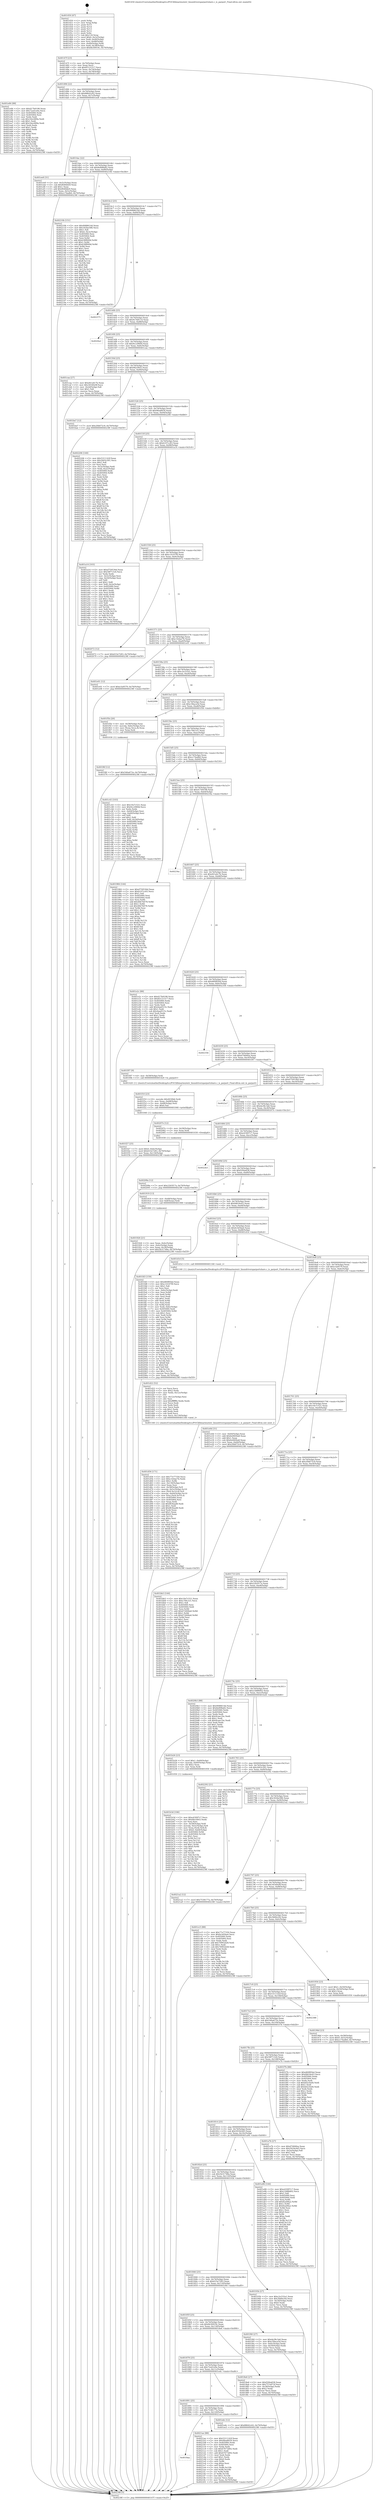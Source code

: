 digraph "0x401450" {
  label = "0x401450 (/mnt/c/Users/mathe/Desktop/tcc/POCII/binaries/extr_linuxdriversparportshare.c_is_parport_Final-ollvm.out::main(0))"
  labelloc = "t"
  node[shape=record]

  Entry [label="",width=0.3,height=0.3,shape=circle,fillcolor=black,style=filled]
  "0x40147f" [label="{
     0x40147f [23]\l
     | [instrs]\l
     &nbsp;&nbsp;0x40147f \<+3\>: mov -0x70(%rbp),%eax\l
     &nbsp;&nbsp;0x401482 \<+2\>: mov %eax,%ecx\l
     &nbsp;&nbsp;0x401484 \<+6\>: sub $0x85121517,%ecx\l
     &nbsp;&nbsp;0x40148a \<+3\>: mov %eax,-0x74(%rbp)\l
     &nbsp;&nbsp;0x40148d \<+3\>: mov %ecx,-0x78(%rbp)\l
     &nbsp;&nbsp;0x401490 \<+6\>: je 0000000000401e84 \<main+0xa34\>\l
  }"]
  "0x401e84" [label="{
     0x401e84 [88]\l
     | [instrs]\l
     &nbsp;&nbsp;0x401e84 \<+5\>: mov $0xd17b9198,%eax\l
     &nbsp;&nbsp;0x401e89 \<+5\>: mov $0x72a41e0a,%ecx\l
     &nbsp;&nbsp;0x401e8e \<+7\>: mov 0x405060,%edx\l
     &nbsp;&nbsp;0x401e95 \<+7\>: mov 0x405064,%esi\l
     &nbsp;&nbsp;0x401e9c \<+2\>: mov %edx,%edi\l
     &nbsp;&nbsp;0x401e9e \<+6\>: sub $0x16ec689a,%edi\l
     &nbsp;&nbsp;0x401ea4 \<+3\>: sub $0x1,%edi\l
     &nbsp;&nbsp;0x401ea7 \<+6\>: add $0x16ec689a,%edi\l
     &nbsp;&nbsp;0x401ead \<+3\>: imul %edi,%edx\l
     &nbsp;&nbsp;0x401eb0 \<+3\>: and $0x1,%edx\l
     &nbsp;&nbsp;0x401eb3 \<+3\>: cmp $0x0,%edx\l
     &nbsp;&nbsp;0x401eb6 \<+4\>: sete %r8b\l
     &nbsp;&nbsp;0x401eba \<+3\>: cmp $0xa,%esi\l
     &nbsp;&nbsp;0x401ebd \<+4\>: setl %r9b\l
     &nbsp;&nbsp;0x401ec1 \<+3\>: mov %r8b,%r10b\l
     &nbsp;&nbsp;0x401ec4 \<+3\>: and %r9b,%r10b\l
     &nbsp;&nbsp;0x401ec7 \<+3\>: xor %r9b,%r8b\l
     &nbsp;&nbsp;0x401eca \<+3\>: or %r8b,%r10b\l
     &nbsp;&nbsp;0x401ecd \<+4\>: test $0x1,%r10b\l
     &nbsp;&nbsp;0x401ed1 \<+3\>: cmovne %ecx,%eax\l
     &nbsp;&nbsp;0x401ed4 \<+3\>: mov %eax,-0x70(%rbp)\l
     &nbsp;&nbsp;0x401ed7 \<+5\>: jmp 000000000040238f \<main+0xf3f\>\l
  }"]
  "0x401496" [label="{
     0x401496 [22]\l
     | [instrs]\l
     &nbsp;&nbsp;0x401496 \<+5\>: jmp 000000000040149b \<main+0x4b\>\l
     &nbsp;&nbsp;0x40149b \<+3\>: mov -0x74(%rbp),%eax\l
     &nbsp;&nbsp;0x40149e \<+5\>: sub $0x88642c62,%eax\l
     &nbsp;&nbsp;0x4014a3 \<+3\>: mov %eax,-0x7c(%rbp)\l
     &nbsp;&nbsp;0x4014a6 \<+6\>: je 0000000000401ee8 \<main+0xa98\>\l
  }"]
  Exit [label="",width=0.3,height=0.3,shape=circle,fillcolor=black,style=filled,peripheries=2]
  "0x401ee8" [label="{
     0x401ee8 [31]\l
     | [instrs]\l
     &nbsp;&nbsp;0x401ee8 \<+3\>: mov -0x5c(%rbp),%eax\l
     &nbsp;&nbsp;0x401eeb \<+5\>: sub $0xf646bfe9,%eax\l
     &nbsp;&nbsp;0x401ef0 \<+3\>: add $0x1,%eax\l
     &nbsp;&nbsp;0x401ef3 \<+5\>: add $0xf646bfe9,%eax\l
     &nbsp;&nbsp;0x401ef8 \<+3\>: mov %eax,-0x5c(%rbp)\l
     &nbsp;&nbsp;0x401efb \<+7\>: movl $0xcc74adb0,-0x70(%rbp)\l
     &nbsp;&nbsp;0x401f02 \<+5\>: jmp 000000000040238f \<main+0xf3f\>\l
  }"]
  "0x4014ac" [label="{
     0x4014ac [22]\l
     | [instrs]\l
     &nbsp;&nbsp;0x4014ac \<+5\>: jmp 00000000004014b1 \<main+0x61\>\l
     &nbsp;&nbsp;0x4014b1 \<+3\>: mov -0x74(%rbp),%eax\l
     &nbsp;&nbsp;0x4014b4 \<+5\>: sub $0x8e898a82,%eax\l
     &nbsp;&nbsp;0x4014b9 \<+3\>: mov %eax,-0x80(%rbp)\l
     &nbsp;&nbsp;0x4014bc \<+6\>: je 000000000040210b \<main+0xcbb\>\l
  }"]
  "0x4018aa" [label="{
     0x4018aa\l
  }", style=dashed]
  "0x40210b" [label="{
     0x40210b [151]\l
     | [instrs]\l
     &nbsp;&nbsp;0x40210b \<+5\>: mov $0x9088614d,%eax\l
     &nbsp;&nbsp;0x402110 \<+5\>: mov $0x302be586,%ecx\l
     &nbsp;&nbsp;0x402115 \<+2\>: mov $0x1,%dl\l
     &nbsp;&nbsp;0x402117 \<+7\>: movl $0x0,-0x3c(%rbp)\l
     &nbsp;&nbsp;0x40211e \<+7\>: mov 0x405060,%esi\l
     &nbsp;&nbsp;0x402125 \<+7\>: mov 0x405064,%edi\l
     &nbsp;&nbsp;0x40212c \<+3\>: mov %esi,%r8d\l
     &nbsp;&nbsp;0x40212f \<+7\>: add $0xb38f849d,%r8d\l
     &nbsp;&nbsp;0x402136 \<+4\>: sub $0x1,%r8d\l
     &nbsp;&nbsp;0x40213a \<+7\>: sub $0xb38f849d,%r8d\l
     &nbsp;&nbsp;0x402141 \<+4\>: imul %r8d,%esi\l
     &nbsp;&nbsp;0x402145 \<+3\>: and $0x1,%esi\l
     &nbsp;&nbsp;0x402148 \<+3\>: cmp $0x0,%esi\l
     &nbsp;&nbsp;0x40214b \<+4\>: sete %r9b\l
     &nbsp;&nbsp;0x40214f \<+3\>: cmp $0xa,%edi\l
     &nbsp;&nbsp;0x402152 \<+4\>: setl %r10b\l
     &nbsp;&nbsp;0x402156 \<+3\>: mov %r9b,%r11b\l
     &nbsp;&nbsp;0x402159 \<+4\>: xor $0xff,%r11b\l
     &nbsp;&nbsp;0x40215d \<+3\>: mov %r10b,%bl\l
     &nbsp;&nbsp;0x402160 \<+3\>: xor $0xff,%bl\l
     &nbsp;&nbsp;0x402163 \<+3\>: xor $0x1,%dl\l
     &nbsp;&nbsp;0x402166 \<+3\>: mov %r11b,%r14b\l
     &nbsp;&nbsp;0x402169 \<+4\>: and $0xff,%r14b\l
     &nbsp;&nbsp;0x40216d \<+3\>: and %dl,%r9b\l
     &nbsp;&nbsp;0x402170 \<+3\>: mov %bl,%r15b\l
     &nbsp;&nbsp;0x402173 \<+4\>: and $0xff,%r15b\l
     &nbsp;&nbsp;0x402177 \<+3\>: and %dl,%r10b\l
     &nbsp;&nbsp;0x40217a \<+3\>: or %r9b,%r14b\l
     &nbsp;&nbsp;0x40217d \<+3\>: or %r10b,%r15b\l
     &nbsp;&nbsp;0x402180 \<+3\>: xor %r15b,%r14b\l
     &nbsp;&nbsp;0x402183 \<+3\>: or %bl,%r11b\l
     &nbsp;&nbsp;0x402186 \<+4\>: xor $0xff,%r11b\l
     &nbsp;&nbsp;0x40218a \<+3\>: or $0x1,%dl\l
     &nbsp;&nbsp;0x40218d \<+3\>: and %dl,%r11b\l
     &nbsp;&nbsp;0x402190 \<+3\>: or %r11b,%r14b\l
     &nbsp;&nbsp;0x402193 \<+4\>: test $0x1,%r14b\l
     &nbsp;&nbsp;0x402197 \<+3\>: cmovne %ecx,%eax\l
     &nbsp;&nbsp;0x40219a \<+3\>: mov %eax,-0x70(%rbp)\l
     &nbsp;&nbsp;0x40219d \<+5\>: jmp 000000000040238f \<main+0xf3f\>\l
  }"]
  "0x4014c2" [label="{
     0x4014c2 [25]\l
     | [instrs]\l
     &nbsp;&nbsp;0x4014c2 \<+5\>: jmp 00000000004014c7 \<main+0x77\>\l
     &nbsp;&nbsp;0x4014c7 \<+3\>: mov -0x74(%rbp),%eax\l
     &nbsp;&nbsp;0x4014ca \<+5\>: sub $0x9088614d,%eax\l
     &nbsp;&nbsp;0x4014cf \<+6\>: mov %eax,-0x84(%rbp)\l
     &nbsp;&nbsp;0x4014d5 \<+6\>: je 0000000000402375 \<main+0xf25\>\l
  }"]
  "0x4021ae" [label="{
     0x4021ae [88]\l
     | [instrs]\l
     &nbsp;&nbsp;0x4021ae \<+5\>: mov $0x5311142f,%eax\l
     &nbsp;&nbsp;0x4021b3 \<+5\>: mov $0x9fea8934,%ecx\l
     &nbsp;&nbsp;0x4021b8 \<+7\>: mov 0x405060,%edx\l
     &nbsp;&nbsp;0x4021bf \<+7\>: mov 0x405064,%esi\l
     &nbsp;&nbsp;0x4021c6 \<+2\>: mov %edx,%edi\l
     &nbsp;&nbsp;0x4021c8 \<+6\>: sub $0x67673d92,%edi\l
     &nbsp;&nbsp;0x4021ce \<+3\>: sub $0x1,%edi\l
     &nbsp;&nbsp;0x4021d1 \<+6\>: add $0x67673d92,%edi\l
     &nbsp;&nbsp;0x4021d7 \<+3\>: imul %edi,%edx\l
     &nbsp;&nbsp;0x4021da \<+3\>: and $0x1,%edx\l
     &nbsp;&nbsp;0x4021dd \<+3\>: cmp $0x0,%edx\l
     &nbsp;&nbsp;0x4021e0 \<+4\>: sete %r8b\l
     &nbsp;&nbsp;0x4021e4 \<+3\>: cmp $0xa,%esi\l
     &nbsp;&nbsp;0x4021e7 \<+4\>: setl %r9b\l
     &nbsp;&nbsp;0x4021eb \<+3\>: mov %r8b,%r10b\l
     &nbsp;&nbsp;0x4021ee \<+3\>: and %r9b,%r10b\l
     &nbsp;&nbsp;0x4021f1 \<+3\>: xor %r9b,%r8b\l
     &nbsp;&nbsp;0x4021f4 \<+3\>: or %r8b,%r10b\l
     &nbsp;&nbsp;0x4021f7 \<+4\>: test $0x1,%r10b\l
     &nbsp;&nbsp;0x4021fb \<+3\>: cmovne %ecx,%eax\l
     &nbsp;&nbsp;0x4021fe \<+3\>: mov %eax,-0x70(%rbp)\l
     &nbsp;&nbsp;0x402201 \<+5\>: jmp 000000000040238f \<main+0xf3f\>\l
  }"]
  "0x402375" [label="{
     0x402375\l
  }", style=dashed]
  "0x4014db" [label="{
     0x4014db [25]\l
     | [instrs]\l
     &nbsp;&nbsp;0x4014db \<+5\>: jmp 00000000004014e0 \<main+0x90\>\l
     &nbsp;&nbsp;0x4014e0 \<+3\>: mov -0x74(%rbp),%eax\l
     &nbsp;&nbsp;0x4014e3 \<+5\>: sub $0x9c7b8114,%eax\l
     &nbsp;&nbsp;0x4014e8 \<+6\>: mov %eax,-0x88(%rbp)\l
     &nbsp;&nbsp;0x4014ee \<+6\>: je 00000000004020a2 \<main+0xc52\>\l
  }"]
  "0x40208a" [label="{
     0x40208a [12]\l
     | [instrs]\l
     &nbsp;&nbsp;0x40208a \<+7\>: movl $0x22b5f17a,-0x70(%rbp)\l
     &nbsp;&nbsp;0x402091 \<+5\>: jmp 000000000040238f \<main+0xf3f\>\l
  }"]
  "0x4020a2" [label="{
     0x4020a2\l
  }", style=dashed]
  "0x4014f4" [label="{
     0x4014f4 [25]\l
     | [instrs]\l
     &nbsp;&nbsp;0x4014f4 \<+5\>: jmp 00000000004014f9 \<main+0xa9\>\l
     &nbsp;&nbsp;0x4014f9 \<+3\>: mov -0x74(%rbp),%eax\l
     &nbsp;&nbsp;0x4014fc \<+5\>: sub $0x9cc2960d,%eax\l
     &nbsp;&nbsp;0x401501 \<+6\>: mov %eax,-0x8c(%rbp)\l
     &nbsp;&nbsp;0x401507 \<+6\>: je 0000000000401caa \<main+0x85a\>\l
  }"]
  "0x401f6f" [label="{
     0x401f6f [12]\l
     | [instrs]\l
     &nbsp;&nbsp;0x401f6f \<+7\>: movl $0x546a672e,-0x70(%rbp)\l
     &nbsp;&nbsp;0x401f76 \<+5\>: jmp 000000000040238f \<main+0xf3f\>\l
  }"]
  "0x401caa" [label="{
     0x401caa [27]\l
     | [instrs]\l
     &nbsp;&nbsp;0x401caa \<+5\>: mov $0xd41a0c7b,%eax\l
     &nbsp;&nbsp;0x401caf \<+5\>: mov $0x34540e9f,%ecx\l
     &nbsp;&nbsp;0x401cb4 \<+3\>: mov -0x2d(%rbp),%dl\l
     &nbsp;&nbsp;0x401cb7 \<+3\>: test $0x1,%dl\l
     &nbsp;&nbsp;0x401cba \<+3\>: cmovne %ecx,%eax\l
     &nbsp;&nbsp;0x401cbd \<+3\>: mov %eax,-0x70(%rbp)\l
     &nbsp;&nbsp;0x401cc0 \<+5\>: jmp 000000000040238f \<main+0xf3f\>\l
  }"]
  "0x40150d" [label="{
     0x40150d [25]\l
     | [instrs]\l
     &nbsp;&nbsp;0x40150d \<+5\>: jmp 0000000000401512 \<main+0xc2\>\l
     &nbsp;&nbsp;0x401512 \<+3\>: mov -0x74(%rbp),%eax\l
     &nbsp;&nbsp;0x401515 \<+5\>: sub $0x9fa1f643,%eax\l
     &nbsp;&nbsp;0x40151a \<+6\>: mov %eax,-0x90(%rbp)\l
     &nbsp;&nbsp;0x401520 \<+6\>: je 0000000000401ba7 \<main+0x757\>\l
  }"]
  "0x401f27" [label="{
     0x401f27 [25]\l
     | [instrs]\l
     &nbsp;&nbsp;0x401f27 \<+7\>: movl $0x0,-0x6c(%rbp)\l
     &nbsp;&nbsp;0x401f2e \<+7\>: movl $0x633e7283,-0x70(%rbp)\l
     &nbsp;&nbsp;0x401f35 \<+6\>: mov %eax,-0x134(%rbp)\l
     &nbsp;&nbsp;0x401f3b \<+5\>: jmp 000000000040238f \<main+0xf3f\>\l
  }"]
  "0x401ba7" [label="{
     0x401ba7 [12]\l
     | [instrs]\l
     &nbsp;&nbsp;0x401ba7 \<+7\>: movl $0x20b672c9,-0x70(%rbp)\l
     &nbsp;&nbsp;0x401bae \<+5\>: jmp 000000000040238f \<main+0xf3f\>\l
  }"]
  "0x401526" [label="{
     0x401526 [25]\l
     | [instrs]\l
     &nbsp;&nbsp;0x401526 \<+5\>: jmp 000000000040152b \<main+0xdb\>\l
     &nbsp;&nbsp;0x40152b \<+3\>: mov -0x74(%rbp),%eax\l
     &nbsp;&nbsp;0x40152e \<+5\>: sub $0x9fea8934,%eax\l
     &nbsp;&nbsp;0x401533 \<+6\>: mov %eax,-0x94(%rbp)\l
     &nbsp;&nbsp;0x401539 \<+6\>: je 0000000000402206 \<main+0xdb6\>\l
  }"]
  "0x401f10" [label="{
     0x401f10 [23]\l
     | [instrs]\l
     &nbsp;&nbsp;0x401f10 \<+10\>: movabs $0x4030b6,%rdi\l
     &nbsp;&nbsp;0x401f1a \<+3\>: mov %eax,-0x68(%rbp)\l
     &nbsp;&nbsp;0x401f1d \<+3\>: mov -0x68(%rbp),%esi\l
     &nbsp;&nbsp;0x401f20 \<+2\>: mov $0x0,%al\l
     &nbsp;&nbsp;0x401f22 \<+5\>: call 0000000000401040 \<printf@plt\>\l
     | [calls]\l
     &nbsp;&nbsp;0x401040 \{1\} (unknown)\l
  }"]
  "0x402206" [label="{
     0x402206 [140]\l
     | [instrs]\l
     &nbsp;&nbsp;0x402206 \<+5\>: mov $0x5311142f,%eax\l
     &nbsp;&nbsp;0x40220b \<+5\>: mov $0x2b93c561,%ecx\l
     &nbsp;&nbsp;0x402210 \<+2\>: mov $0x1,%dl\l
     &nbsp;&nbsp;0x402212 \<+2\>: xor %esi,%esi\l
     &nbsp;&nbsp;0x402214 \<+3\>: mov -0x3c(%rbp),%edi\l
     &nbsp;&nbsp;0x402217 \<+3\>: mov %edi,-0x2c(%rbp)\l
     &nbsp;&nbsp;0x40221a \<+7\>: mov 0x405060,%edi\l
     &nbsp;&nbsp;0x402221 \<+8\>: mov 0x405064,%r8d\l
     &nbsp;&nbsp;0x402229 \<+3\>: sub $0x1,%esi\l
     &nbsp;&nbsp;0x40222c \<+3\>: mov %edi,%r9d\l
     &nbsp;&nbsp;0x40222f \<+3\>: add %esi,%r9d\l
     &nbsp;&nbsp;0x402232 \<+4\>: imul %r9d,%edi\l
     &nbsp;&nbsp;0x402236 \<+3\>: and $0x1,%edi\l
     &nbsp;&nbsp;0x402239 \<+3\>: cmp $0x0,%edi\l
     &nbsp;&nbsp;0x40223c \<+4\>: sete %r10b\l
     &nbsp;&nbsp;0x402240 \<+4\>: cmp $0xa,%r8d\l
     &nbsp;&nbsp;0x402244 \<+4\>: setl %r11b\l
     &nbsp;&nbsp;0x402248 \<+3\>: mov %r10b,%bl\l
     &nbsp;&nbsp;0x40224b \<+3\>: xor $0xff,%bl\l
     &nbsp;&nbsp;0x40224e \<+3\>: mov %r11b,%r14b\l
     &nbsp;&nbsp;0x402251 \<+4\>: xor $0xff,%r14b\l
     &nbsp;&nbsp;0x402255 \<+3\>: xor $0x1,%dl\l
     &nbsp;&nbsp;0x402258 \<+3\>: mov %bl,%r15b\l
     &nbsp;&nbsp;0x40225b \<+4\>: and $0xff,%r15b\l
     &nbsp;&nbsp;0x40225f \<+3\>: and %dl,%r10b\l
     &nbsp;&nbsp;0x402262 \<+3\>: mov %r14b,%r12b\l
     &nbsp;&nbsp;0x402265 \<+4\>: and $0xff,%r12b\l
     &nbsp;&nbsp;0x402269 \<+3\>: and %dl,%r11b\l
     &nbsp;&nbsp;0x40226c \<+3\>: or %r10b,%r15b\l
     &nbsp;&nbsp;0x40226f \<+3\>: or %r11b,%r12b\l
     &nbsp;&nbsp;0x402272 \<+3\>: xor %r12b,%r15b\l
     &nbsp;&nbsp;0x402275 \<+3\>: or %r14b,%bl\l
     &nbsp;&nbsp;0x402278 \<+3\>: xor $0xff,%bl\l
     &nbsp;&nbsp;0x40227b \<+3\>: or $0x1,%dl\l
     &nbsp;&nbsp;0x40227e \<+2\>: and %dl,%bl\l
     &nbsp;&nbsp;0x402280 \<+3\>: or %bl,%r15b\l
     &nbsp;&nbsp;0x402283 \<+4\>: test $0x1,%r15b\l
     &nbsp;&nbsp;0x402287 \<+3\>: cmovne %ecx,%eax\l
     &nbsp;&nbsp;0x40228a \<+3\>: mov %eax,-0x70(%rbp)\l
     &nbsp;&nbsp;0x40228d \<+5\>: jmp 000000000040238f \<main+0xf3f\>\l
  }"]
  "0x40153f" [label="{
     0x40153f [25]\l
     | [instrs]\l
     &nbsp;&nbsp;0x40153f \<+5\>: jmp 0000000000401544 \<main+0xf4\>\l
     &nbsp;&nbsp;0x401544 \<+3\>: mov -0x74(%rbp),%eax\l
     &nbsp;&nbsp;0x401547 \<+5\>: sub $0xb107cc83,%eax\l
     &nbsp;&nbsp;0x40154c \<+6\>: mov %eax,-0x98(%rbp)\l
     &nbsp;&nbsp;0x401552 \<+6\>: je 0000000000401a14 \<main+0x5c4\>\l
  }"]
  "0x401891" [label="{
     0x401891 [25]\l
     | [instrs]\l
     &nbsp;&nbsp;0x401891 \<+5\>: jmp 0000000000401896 \<main+0x446\>\l
     &nbsp;&nbsp;0x401896 \<+3\>: mov -0x74(%rbp),%eax\l
     &nbsp;&nbsp;0x401899 \<+5\>: sub $0x7538177a,%eax\l
     &nbsp;&nbsp;0x40189e \<+6\>: mov %eax,-0x120(%rbp)\l
     &nbsp;&nbsp;0x4018a4 \<+6\>: je 00000000004021ae \<main+0xd5e\>\l
  }"]
  "0x401a14" [label="{
     0x401a14 [103]\l
     | [instrs]\l
     &nbsp;&nbsp;0x401a14 \<+5\>: mov $0xd759536d,%eax\l
     &nbsp;&nbsp;0x401a19 \<+5\>: mov $0x58f713c6,%ecx\l
     &nbsp;&nbsp;0x401a1e \<+2\>: xor %edx,%edx\l
     &nbsp;&nbsp;0x401a20 \<+3\>: mov -0x5c(%rbp),%esi\l
     &nbsp;&nbsp;0x401a23 \<+3\>: cmp -0x50(%rbp),%esi\l
     &nbsp;&nbsp;0x401a26 \<+4\>: setl %dil\l
     &nbsp;&nbsp;0x401a2a \<+4\>: and $0x1,%dil\l
     &nbsp;&nbsp;0x401a2e \<+4\>: mov %dil,-0x2e(%rbp)\l
     &nbsp;&nbsp;0x401a32 \<+7\>: mov 0x405060,%esi\l
     &nbsp;&nbsp;0x401a39 \<+8\>: mov 0x405064,%r8d\l
     &nbsp;&nbsp;0x401a41 \<+3\>: sub $0x1,%edx\l
     &nbsp;&nbsp;0x401a44 \<+3\>: mov %esi,%r9d\l
     &nbsp;&nbsp;0x401a47 \<+3\>: add %edx,%r9d\l
     &nbsp;&nbsp;0x401a4a \<+4\>: imul %r9d,%esi\l
     &nbsp;&nbsp;0x401a4e \<+3\>: and $0x1,%esi\l
     &nbsp;&nbsp;0x401a51 \<+3\>: cmp $0x0,%esi\l
     &nbsp;&nbsp;0x401a54 \<+4\>: sete %dil\l
     &nbsp;&nbsp;0x401a58 \<+4\>: cmp $0xa,%r8d\l
     &nbsp;&nbsp;0x401a5c \<+4\>: setl %r10b\l
     &nbsp;&nbsp;0x401a60 \<+3\>: mov %dil,%r11b\l
     &nbsp;&nbsp;0x401a63 \<+3\>: and %r10b,%r11b\l
     &nbsp;&nbsp;0x401a66 \<+3\>: xor %r10b,%dil\l
     &nbsp;&nbsp;0x401a69 \<+3\>: or %dil,%r11b\l
     &nbsp;&nbsp;0x401a6c \<+4\>: test $0x1,%r11b\l
     &nbsp;&nbsp;0x401a70 \<+3\>: cmovne %ecx,%eax\l
     &nbsp;&nbsp;0x401a73 \<+3\>: mov %eax,-0x70(%rbp)\l
     &nbsp;&nbsp;0x401a76 \<+5\>: jmp 000000000040238f \<main+0xf3f\>\l
  }"]
  "0x401558" [label="{
     0x401558 [25]\l
     | [instrs]\l
     &nbsp;&nbsp;0x401558 \<+5\>: jmp 000000000040155d \<main+0x10d\>\l
     &nbsp;&nbsp;0x40155d \<+3\>: mov -0x74(%rbp),%eax\l
     &nbsp;&nbsp;0x401560 \<+5\>: sub $0xc14107f9,%eax\l
     &nbsp;&nbsp;0x401565 \<+6\>: mov %eax,-0x9c(%rbp)\l
     &nbsp;&nbsp;0x40156b \<+6\>: je 0000000000402072 \<main+0xc22\>\l
  }"]
  "0x401edc" [label="{
     0x401edc [12]\l
     | [instrs]\l
     &nbsp;&nbsp;0x401edc \<+7\>: movl $0x88642c62,-0x70(%rbp)\l
     &nbsp;&nbsp;0x401ee3 \<+5\>: jmp 000000000040238f \<main+0xf3f\>\l
  }"]
  "0x402072" [label="{
     0x402072 [12]\l
     | [instrs]\l
     &nbsp;&nbsp;0x402072 \<+7\>: movl $0x633e7283,-0x70(%rbp)\l
     &nbsp;&nbsp;0x402079 \<+5\>: jmp 000000000040238f \<main+0xf3f\>\l
  }"]
  "0x401571" [label="{
     0x401571 [25]\l
     | [instrs]\l
     &nbsp;&nbsp;0x401571 \<+5\>: jmp 0000000000401576 \<main+0x126\>\l
     &nbsp;&nbsp;0x401576 \<+3\>: mov -0x74(%rbp),%eax\l
     &nbsp;&nbsp;0x401579 \<+5\>: sub $0xc1b4ae7b,%eax\l
     &nbsp;&nbsp;0x40157e \<+6\>: mov %eax,-0xa0(%rbp)\l
     &nbsp;&nbsp;0x401584 \<+6\>: je 0000000000401e01 \<main+0x9b1\>\l
  }"]
  "0x401d56" [label="{
     0x401d56 [171]\l
     | [instrs]\l
     &nbsp;&nbsp;0x401d56 \<+5\>: mov $0x77e77350,%ecx\l
     &nbsp;&nbsp;0x401d5b \<+5\>: mov $0xc1b4ae7b,%edx\l
     &nbsp;&nbsp;0x401d60 \<+3\>: mov $0x1,%r8b\l
     &nbsp;&nbsp;0x401d63 \<+6\>: mov -0x130(%rbp),%esi\l
     &nbsp;&nbsp;0x401d69 \<+3\>: imul %eax,%esi\l
     &nbsp;&nbsp;0x401d6c \<+4\>: mov -0x58(%rbp),%r9\l
     &nbsp;&nbsp;0x401d70 \<+4\>: movslq -0x5c(%rbp),%r10\l
     &nbsp;&nbsp;0x401d74 \<+4\>: mov (%r9,%r10,8),%r9\l
     &nbsp;&nbsp;0x401d78 \<+4\>: movslq -0x64(%rbp),%r10\l
     &nbsp;&nbsp;0x401d7c \<+4\>: mov %esi,(%r9,%r10,4)\l
     &nbsp;&nbsp;0x401d80 \<+7\>: mov 0x405060,%eax\l
     &nbsp;&nbsp;0x401d87 \<+7\>: mov 0x405064,%esi\l
     &nbsp;&nbsp;0x401d8e \<+2\>: mov %eax,%edi\l
     &nbsp;&nbsp;0x401d90 \<+6\>: sub $0xf83faad8,%edi\l
     &nbsp;&nbsp;0x401d96 \<+3\>: sub $0x1,%edi\l
     &nbsp;&nbsp;0x401d99 \<+6\>: add $0xf83faad8,%edi\l
     &nbsp;&nbsp;0x401d9f \<+3\>: imul %edi,%eax\l
     &nbsp;&nbsp;0x401da2 \<+3\>: and $0x1,%eax\l
     &nbsp;&nbsp;0x401da5 \<+3\>: cmp $0x0,%eax\l
     &nbsp;&nbsp;0x401da8 \<+4\>: sete %r11b\l
     &nbsp;&nbsp;0x401dac \<+3\>: cmp $0xa,%esi\l
     &nbsp;&nbsp;0x401daf \<+3\>: setl %bl\l
     &nbsp;&nbsp;0x401db2 \<+3\>: mov %r11b,%r14b\l
     &nbsp;&nbsp;0x401db5 \<+4\>: xor $0xff,%r14b\l
     &nbsp;&nbsp;0x401db9 \<+3\>: mov %bl,%r15b\l
     &nbsp;&nbsp;0x401dbc \<+4\>: xor $0xff,%r15b\l
     &nbsp;&nbsp;0x401dc0 \<+4\>: xor $0x0,%r8b\l
     &nbsp;&nbsp;0x401dc4 \<+3\>: mov %r14b,%r12b\l
     &nbsp;&nbsp;0x401dc7 \<+4\>: and $0x0,%r12b\l
     &nbsp;&nbsp;0x401dcb \<+3\>: and %r8b,%r11b\l
     &nbsp;&nbsp;0x401dce \<+3\>: mov %r15b,%r13b\l
     &nbsp;&nbsp;0x401dd1 \<+4\>: and $0x0,%r13b\l
     &nbsp;&nbsp;0x401dd5 \<+3\>: and %r8b,%bl\l
     &nbsp;&nbsp;0x401dd8 \<+3\>: or %r11b,%r12b\l
     &nbsp;&nbsp;0x401ddb \<+3\>: or %bl,%r13b\l
     &nbsp;&nbsp;0x401dde \<+3\>: xor %r13b,%r12b\l
     &nbsp;&nbsp;0x401de1 \<+3\>: or %r15b,%r14b\l
     &nbsp;&nbsp;0x401de4 \<+4\>: xor $0xff,%r14b\l
     &nbsp;&nbsp;0x401de8 \<+4\>: or $0x0,%r8b\l
     &nbsp;&nbsp;0x401dec \<+3\>: and %r8b,%r14b\l
     &nbsp;&nbsp;0x401def \<+3\>: or %r14b,%r12b\l
     &nbsp;&nbsp;0x401df2 \<+4\>: test $0x1,%r12b\l
     &nbsp;&nbsp;0x401df6 \<+3\>: cmovne %edx,%ecx\l
     &nbsp;&nbsp;0x401df9 \<+3\>: mov %ecx,-0x70(%rbp)\l
     &nbsp;&nbsp;0x401dfc \<+5\>: jmp 000000000040238f \<main+0xf3f\>\l
  }"]
  "0x401e01" [label="{
     0x401e01 [12]\l
     | [instrs]\l
     &nbsp;&nbsp;0x401e01 \<+7\>: movl $0xe3a9579,-0x70(%rbp)\l
     &nbsp;&nbsp;0x401e08 \<+5\>: jmp 000000000040238f \<main+0xf3f\>\l
  }"]
  "0x40158a" [label="{
     0x40158a [25]\l
     | [instrs]\l
     &nbsp;&nbsp;0x40158a \<+5\>: jmp 000000000040158f \<main+0x13f\>\l
     &nbsp;&nbsp;0x40158f \<+3\>: mov -0x74(%rbp),%eax\l
     &nbsp;&nbsp;0x401592 \<+5\>: sub $0xc2e332a1,%eax\l
     &nbsp;&nbsp;0x401597 \<+6\>: mov %eax,-0xa4(%rbp)\l
     &nbsp;&nbsp;0x40159d \<+6\>: je 0000000000402096 \<main+0xc46\>\l
  }"]
  "0x401d22" [label="{
     0x401d22 [52]\l
     | [instrs]\l
     &nbsp;&nbsp;0x401d22 \<+2\>: xor %ecx,%ecx\l
     &nbsp;&nbsp;0x401d24 \<+5\>: mov $0x2,%edx\l
     &nbsp;&nbsp;0x401d29 \<+6\>: mov %edx,-0x12c(%rbp)\l
     &nbsp;&nbsp;0x401d2f \<+1\>: cltd\l
     &nbsp;&nbsp;0x401d30 \<+6\>: mov -0x12c(%rbp),%esi\l
     &nbsp;&nbsp;0x401d36 \<+2\>: idiv %esi\l
     &nbsp;&nbsp;0x401d38 \<+6\>: imul $0xfffffffe,%edx,%edx\l
     &nbsp;&nbsp;0x401d3e \<+2\>: mov %ecx,%edi\l
     &nbsp;&nbsp;0x401d40 \<+2\>: sub %edx,%edi\l
     &nbsp;&nbsp;0x401d42 \<+2\>: mov %ecx,%edx\l
     &nbsp;&nbsp;0x401d44 \<+3\>: sub $0x1,%edx\l
     &nbsp;&nbsp;0x401d47 \<+2\>: add %edx,%edi\l
     &nbsp;&nbsp;0x401d49 \<+2\>: sub %edi,%ecx\l
     &nbsp;&nbsp;0x401d4b \<+6\>: mov %ecx,-0x130(%rbp)\l
     &nbsp;&nbsp;0x401d51 \<+5\>: call 0000000000401160 \<next_i\>\l
     | [calls]\l
     &nbsp;&nbsp;0x401160 \{1\} (/mnt/c/Users/mathe/Desktop/tcc/POCII/binaries/extr_linuxdriversparportshare.c_is_parport_Final-ollvm.out::next_i)\l
  }"]
  "0x402096" [label="{
     0x402096\l
  }", style=dashed]
  "0x4015a3" [label="{
     0x4015a3 [25]\l
     | [instrs]\l
     &nbsp;&nbsp;0x4015a3 \<+5\>: jmp 00000000004015a8 \<main+0x158\>\l
     &nbsp;&nbsp;0x4015a8 \<+3\>: mov -0x74(%rbp),%eax\l
     &nbsp;&nbsp;0x4015ab \<+5\>: sub $0xc58aca5d,%eax\l
     &nbsp;&nbsp;0x4015b0 \<+6\>: mov %eax,-0xa8(%rbp)\l
     &nbsp;&nbsp;0x4015b6 \<+6\>: je 0000000000401f5b \<main+0xb0b\>\l
  }"]
  "0x401b3d" [label="{
     0x401b3d [106]\l
     | [instrs]\l
     &nbsp;&nbsp;0x401b3d \<+5\>: mov $0xe43097c7,%ecx\l
     &nbsp;&nbsp;0x401b42 \<+5\>: mov $0x9fa1f643,%edx\l
     &nbsp;&nbsp;0x401b47 \<+2\>: xor %esi,%esi\l
     &nbsp;&nbsp;0x401b49 \<+4\>: mov -0x58(%rbp),%rdi\l
     &nbsp;&nbsp;0x401b4d \<+4\>: movslq -0x5c(%rbp),%r8\l
     &nbsp;&nbsp;0x401b51 \<+4\>: mov %rax,(%rdi,%r8,8)\l
     &nbsp;&nbsp;0x401b55 \<+7\>: movl $0x0,-0x64(%rbp)\l
     &nbsp;&nbsp;0x401b5c \<+8\>: mov 0x405060,%r9d\l
     &nbsp;&nbsp;0x401b64 \<+8\>: mov 0x405064,%r10d\l
     &nbsp;&nbsp;0x401b6c \<+3\>: sub $0x1,%esi\l
     &nbsp;&nbsp;0x401b6f \<+3\>: mov %r9d,%r11d\l
     &nbsp;&nbsp;0x401b72 \<+3\>: add %esi,%r11d\l
     &nbsp;&nbsp;0x401b75 \<+4\>: imul %r11d,%r9d\l
     &nbsp;&nbsp;0x401b79 \<+4\>: and $0x1,%r9d\l
     &nbsp;&nbsp;0x401b7d \<+4\>: cmp $0x0,%r9d\l
     &nbsp;&nbsp;0x401b81 \<+3\>: sete %bl\l
     &nbsp;&nbsp;0x401b84 \<+4\>: cmp $0xa,%r10d\l
     &nbsp;&nbsp;0x401b88 \<+4\>: setl %r14b\l
     &nbsp;&nbsp;0x401b8c \<+3\>: mov %bl,%r15b\l
     &nbsp;&nbsp;0x401b8f \<+3\>: and %r14b,%r15b\l
     &nbsp;&nbsp;0x401b92 \<+3\>: xor %r14b,%bl\l
     &nbsp;&nbsp;0x401b95 \<+3\>: or %bl,%r15b\l
     &nbsp;&nbsp;0x401b98 \<+4\>: test $0x1,%r15b\l
     &nbsp;&nbsp;0x401b9c \<+3\>: cmovne %edx,%ecx\l
     &nbsp;&nbsp;0x401b9f \<+3\>: mov %ecx,-0x70(%rbp)\l
     &nbsp;&nbsp;0x401ba2 \<+5\>: jmp 000000000040238f \<main+0xf3f\>\l
  }"]
  "0x401f5b" [label="{
     0x401f5b [20]\l
     | [instrs]\l
     &nbsp;&nbsp;0x401f5b \<+4\>: mov -0x58(%rbp),%rax\l
     &nbsp;&nbsp;0x401f5f \<+4\>: movslq -0x6c(%rbp),%rcx\l
     &nbsp;&nbsp;0x401f63 \<+4\>: mov (%rax,%rcx,8),%rax\l
     &nbsp;&nbsp;0x401f67 \<+3\>: mov %rax,%rdi\l
     &nbsp;&nbsp;0x401f6a \<+5\>: call 0000000000401030 \<free@plt\>\l
     | [calls]\l
     &nbsp;&nbsp;0x401030 \{1\} (unknown)\l
  }"]
  "0x4015bc" [label="{
     0x4015bc [25]\l
     | [instrs]\l
     &nbsp;&nbsp;0x4015bc \<+5\>: jmp 00000000004015c1 \<main+0x171\>\l
     &nbsp;&nbsp;0x4015c1 \<+3\>: mov -0x74(%rbp),%eax\l
     &nbsp;&nbsp;0x4015c4 \<+5\>: sub $0xc76fc1e1,%eax\l
     &nbsp;&nbsp;0x4015c9 \<+6\>: mov %eax,-0xac(%rbp)\l
     &nbsp;&nbsp;0x4015cf \<+6\>: je 0000000000401c43 \<main+0x7f3\>\l
  }"]
  "0x40196d" [label="{
     0x40196d [23]\l
     | [instrs]\l
     &nbsp;&nbsp;0x40196d \<+4\>: mov %rax,-0x58(%rbp)\l
     &nbsp;&nbsp;0x401971 \<+7\>: movl $0x0,-0x5c(%rbp)\l
     &nbsp;&nbsp;0x401978 \<+7\>: movl $0xcc74adb0,-0x70(%rbp)\l
     &nbsp;&nbsp;0x40197f \<+5\>: jmp 000000000040238f \<main+0xf3f\>\l
  }"]
  "0x401c43" [label="{
     0x401c43 [103]\l
     | [instrs]\l
     &nbsp;&nbsp;0x401c43 \<+5\>: mov $0x10e7c521,%eax\l
     &nbsp;&nbsp;0x401c48 \<+5\>: mov $0x9cc2960d,%ecx\l
     &nbsp;&nbsp;0x401c4d \<+2\>: xor %edx,%edx\l
     &nbsp;&nbsp;0x401c4f \<+3\>: mov -0x64(%rbp),%esi\l
     &nbsp;&nbsp;0x401c52 \<+3\>: cmp -0x60(%rbp),%esi\l
     &nbsp;&nbsp;0x401c55 \<+4\>: setl %dil\l
     &nbsp;&nbsp;0x401c59 \<+4\>: and $0x1,%dil\l
     &nbsp;&nbsp;0x401c5d \<+4\>: mov %dil,-0x2d(%rbp)\l
     &nbsp;&nbsp;0x401c61 \<+7\>: mov 0x405060,%esi\l
     &nbsp;&nbsp;0x401c68 \<+8\>: mov 0x405064,%r8d\l
     &nbsp;&nbsp;0x401c70 \<+3\>: sub $0x1,%edx\l
     &nbsp;&nbsp;0x401c73 \<+3\>: mov %esi,%r9d\l
     &nbsp;&nbsp;0x401c76 \<+3\>: add %edx,%r9d\l
     &nbsp;&nbsp;0x401c79 \<+4\>: imul %r9d,%esi\l
     &nbsp;&nbsp;0x401c7d \<+3\>: and $0x1,%esi\l
     &nbsp;&nbsp;0x401c80 \<+3\>: cmp $0x0,%esi\l
     &nbsp;&nbsp;0x401c83 \<+4\>: sete %dil\l
     &nbsp;&nbsp;0x401c87 \<+4\>: cmp $0xa,%r8d\l
     &nbsp;&nbsp;0x401c8b \<+4\>: setl %r10b\l
     &nbsp;&nbsp;0x401c8f \<+3\>: mov %dil,%r11b\l
     &nbsp;&nbsp;0x401c92 \<+3\>: and %r10b,%r11b\l
     &nbsp;&nbsp;0x401c95 \<+3\>: xor %r10b,%dil\l
     &nbsp;&nbsp;0x401c98 \<+3\>: or %dil,%r11b\l
     &nbsp;&nbsp;0x401c9b \<+4\>: test $0x1,%r11b\l
     &nbsp;&nbsp;0x401c9f \<+3\>: cmovne %ecx,%eax\l
     &nbsp;&nbsp;0x401ca2 \<+3\>: mov %eax,-0x70(%rbp)\l
     &nbsp;&nbsp;0x401ca5 \<+5\>: jmp 000000000040238f \<main+0xf3f\>\l
  }"]
  "0x4015d5" [label="{
     0x4015d5 [25]\l
     | [instrs]\l
     &nbsp;&nbsp;0x4015d5 \<+5\>: jmp 00000000004015da \<main+0x18a\>\l
     &nbsp;&nbsp;0x4015da \<+3\>: mov -0x74(%rbp),%eax\l
     &nbsp;&nbsp;0x4015dd \<+5\>: sub $0xcc74adb0,%eax\l
     &nbsp;&nbsp;0x4015e2 \<+6\>: mov %eax,-0xb0(%rbp)\l
     &nbsp;&nbsp;0x4015e8 \<+6\>: je 0000000000401984 \<main+0x534\>\l
  }"]
  "0x401926" [label="{
     0x401926 [21]\l
     | [instrs]\l
     &nbsp;&nbsp;0x401926 \<+3\>: mov %eax,-0x4c(%rbp)\l
     &nbsp;&nbsp;0x401929 \<+3\>: mov -0x4c(%rbp),%eax\l
     &nbsp;&nbsp;0x40192c \<+3\>: mov %eax,-0x34(%rbp)\l
     &nbsp;&nbsp;0x40192f \<+7\>: movl $0x5b31748a,-0x70(%rbp)\l
     &nbsp;&nbsp;0x401936 \<+5\>: jmp 000000000040238f \<main+0xf3f\>\l
  }"]
  "0x401984" [label="{
     0x401984 [144]\l
     | [instrs]\l
     &nbsp;&nbsp;0x401984 \<+5\>: mov $0xd759536d,%eax\l
     &nbsp;&nbsp;0x401989 \<+5\>: mov $0xb107cc83,%ecx\l
     &nbsp;&nbsp;0x40198e \<+2\>: mov $0x1,%dl\l
     &nbsp;&nbsp;0x401990 \<+7\>: mov 0x405060,%esi\l
     &nbsp;&nbsp;0x401997 \<+7\>: mov 0x405064,%edi\l
     &nbsp;&nbsp;0x40199e \<+3\>: mov %esi,%r8d\l
     &nbsp;&nbsp;0x4019a1 \<+7\>: add $0x46b7b078,%r8d\l
     &nbsp;&nbsp;0x4019a8 \<+4\>: sub $0x1,%r8d\l
     &nbsp;&nbsp;0x4019ac \<+7\>: sub $0x46b7b078,%r8d\l
     &nbsp;&nbsp;0x4019b3 \<+4\>: imul %r8d,%esi\l
     &nbsp;&nbsp;0x4019b7 \<+3\>: and $0x1,%esi\l
     &nbsp;&nbsp;0x4019ba \<+3\>: cmp $0x0,%esi\l
     &nbsp;&nbsp;0x4019bd \<+4\>: sete %r9b\l
     &nbsp;&nbsp;0x4019c1 \<+3\>: cmp $0xa,%edi\l
     &nbsp;&nbsp;0x4019c4 \<+4\>: setl %r10b\l
     &nbsp;&nbsp;0x4019c8 \<+3\>: mov %r9b,%r11b\l
     &nbsp;&nbsp;0x4019cb \<+4\>: xor $0xff,%r11b\l
     &nbsp;&nbsp;0x4019cf \<+3\>: mov %r10b,%bl\l
     &nbsp;&nbsp;0x4019d2 \<+3\>: xor $0xff,%bl\l
     &nbsp;&nbsp;0x4019d5 \<+3\>: xor $0x1,%dl\l
     &nbsp;&nbsp;0x4019d8 \<+3\>: mov %r11b,%r14b\l
     &nbsp;&nbsp;0x4019db \<+4\>: and $0xff,%r14b\l
     &nbsp;&nbsp;0x4019df \<+3\>: and %dl,%r9b\l
     &nbsp;&nbsp;0x4019e2 \<+3\>: mov %bl,%r15b\l
     &nbsp;&nbsp;0x4019e5 \<+4\>: and $0xff,%r15b\l
     &nbsp;&nbsp;0x4019e9 \<+3\>: and %dl,%r10b\l
     &nbsp;&nbsp;0x4019ec \<+3\>: or %r9b,%r14b\l
     &nbsp;&nbsp;0x4019ef \<+3\>: or %r10b,%r15b\l
     &nbsp;&nbsp;0x4019f2 \<+3\>: xor %r15b,%r14b\l
     &nbsp;&nbsp;0x4019f5 \<+3\>: or %bl,%r11b\l
     &nbsp;&nbsp;0x4019f8 \<+4\>: xor $0xff,%r11b\l
     &nbsp;&nbsp;0x4019fc \<+3\>: or $0x1,%dl\l
     &nbsp;&nbsp;0x4019ff \<+3\>: and %dl,%r11b\l
     &nbsp;&nbsp;0x401a02 \<+3\>: or %r11b,%r14b\l
     &nbsp;&nbsp;0x401a05 \<+4\>: test $0x1,%r14b\l
     &nbsp;&nbsp;0x401a09 \<+3\>: cmovne %ecx,%eax\l
     &nbsp;&nbsp;0x401a0c \<+3\>: mov %eax,-0x70(%rbp)\l
     &nbsp;&nbsp;0x401a0f \<+5\>: jmp 000000000040238f \<main+0xf3f\>\l
  }"]
  "0x4015ee" [label="{
     0x4015ee [25]\l
     | [instrs]\l
     &nbsp;&nbsp;0x4015ee \<+5\>: jmp 00000000004015f3 \<main+0x1a3\>\l
     &nbsp;&nbsp;0x4015f3 \<+3\>: mov -0x74(%rbp),%eax\l
     &nbsp;&nbsp;0x4015f6 \<+5\>: sub $0xd17b9198,%eax\l
     &nbsp;&nbsp;0x4015fb \<+6\>: mov %eax,-0xb4(%rbp)\l
     &nbsp;&nbsp;0x401601 \<+6\>: je 000000000040234a \<main+0xefa\>\l
  }"]
  "0x401450" [label="{
     0x401450 [47]\l
     | [instrs]\l
     &nbsp;&nbsp;0x401450 \<+1\>: push %rbp\l
     &nbsp;&nbsp;0x401451 \<+3\>: mov %rsp,%rbp\l
     &nbsp;&nbsp;0x401454 \<+2\>: push %r15\l
     &nbsp;&nbsp;0x401456 \<+2\>: push %r14\l
     &nbsp;&nbsp;0x401458 \<+2\>: push %r13\l
     &nbsp;&nbsp;0x40145a \<+2\>: push %r12\l
     &nbsp;&nbsp;0x40145c \<+1\>: push %rbx\l
     &nbsp;&nbsp;0x40145d \<+7\>: sub $0x118,%rsp\l
     &nbsp;&nbsp;0x401464 \<+7\>: movl $0x0,-0x3c(%rbp)\l
     &nbsp;&nbsp;0x40146b \<+3\>: mov %edi,-0x40(%rbp)\l
     &nbsp;&nbsp;0x40146e \<+4\>: mov %rsi,-0x48(%rbp)\l
     &nbsp;&nbsp;0x401472 \<+3\>: mov -0x40(%rbp),%edi\l
     &nbsp;&nbsp;0x401475 \<+3\>: mov %edi,-0x38(%rbp)\l
     &nbsp;&nbsp;0x401478 \<+7\>: movl $0x6b30919c,-0x70(%rbp)\l
  }"]
  "0x40234a" [label="{
     0x40234a\l
  }", style=dashed]
  "0x401607" [label="{
     0x401607 [25]\l
     | [instrs]\l
     &nbsp;&nbsp;0x401607 \<+5\>: jmp 000000000040160c \<main+0x1bc\>\l
     &nbsp;&nbsp;0x40160c \<+3\>: mov -0x74(%rbp),%eax\l
     &nbsp;&nbsp;0x40160f \<+5\>: sub $0xd41a0c7b,%eax\l
     &nbsp;&nbsp;0x401614 \<+6\>: mov %eax,-0xb8(%rbp)\l
     &nbsp;&nbsp;0x40161a \<+6\>: je 0000000000401e2c \<main+0x9dc\>\l
  }"]
  "0x40238f" [label="{
     0x40238f [5]\l
     | [instrs]\l
     &nbsp;&nbsp;0x40238f \<+5\>: jmp 000000000040147f \<main+0x2f\>\l
  }"]
  "0x401e2c" [label="{
     0x401e2c [88]\l
     | [instrs]\l
     &nbsp;&nbsp;0x401e2c \<+5\>: mov $0xd17b9198,%eax\l
     &nbsp;&nbsp;0x401e31 \<+5\>: mov $0x85121517,%ecx\l
     &nbsp;&nbsp;0x401e36 \<+7\>: mov 0x405060,%edx\l
     &nbsp;&nbsp;0x401e3d \<+7\>: mov 0x405064,%esi\l
     &nbsp;&nbsp;0x401e44 \<+2\>: mov %edx,%edi\l
     &nbsp;&nbsp;0x401e46 \<+6\>: add $0x4aad515c,%edi\l
     &nbsp;&nbsp;0x401e4c \<+3\>: sub $0x1,%edi\l
     &nbsp;&nbsp;0x401e4f \<+6\>: sub $0x4aad515c,%edi\l
     &nbsp;&nbsp;0x401e55 \<+3\>: imul %edi,%edx\l
     &nbsp;&nbsp;0x401e58 \<+3\>: and $0x1,%edx\l
     &nbsp;&nbsp;0x401e5b \<+3\>: cmp $0x0,%edx\l
     &nbsp;&nbsp;0x401e5e \<+4\>: sete %r8b\l
     &nbsp;&nbsp;0x401e62 \<+3\>: cmp $0xa,%esi\l
     &nbsp;&nbsp;0x401e65 \<+4\>: setl %r9b\l
     &nbsp;&nbsp;0x401e69 \<+3\>: mov %r8b,%r10b\l
     &nbsp;&nbsp;0x401e6c \<+3\>: and %r9b,%r10b\l
     &nbsp;&nbsp;0x401e6f \<+3\>: xor %r9b,%r8b\l
     &nbsp;&nbsp;0x401e72 \<+3\>: or %r8b,%r10b\l
     &nbsp;&nbsp;0x401e75 \<+4\>: test $0x1,%r10b\l
     &nbsp;&nbsp;0x401e79 \<+3\>: cmovne %ecx,%eax\l
     &nbsp;&nbsp;0x401e7c \<+3\>: mov %eax,-0x70(%rbp)\l
     &nbsp;&nbsp;0x401e7f \<+5\>: jmp 000000000040238f \<main+0xf3f\>\l
  }"]
  "0x401620" [label="{
     0x401620 [25]\l
     | [instrs]\l
     &nbsp;&nbsp;0x401620 \<+5\>: jmp 0000000000401625 \<main+0x1d5\>\l
     &nbsp;&nbsp;0x401625 \<+3\>: mov -0x74(%rbp),%eax\l
     &nbsp;&nbsp;0x401628 \<+5\>: sub $0xd60f85bd,%eax\l
     &nbsp;&nbsp;0x40162d \<+6\>: mov %eax,-0xbc(%rbp)\l
     &nbsp;&nbsp;0x401633 \<+6\>: je 0000000000402356 \<main+0xf06\>\l
  }"]
  "0x401878" [label="{
     0x401878 [25]\l
     | [instrs]\l
     &nbsp;&nbsp;0x401878 \<+5\>: jmp 000000000040187d \<main+0x42d\>\l
     &nbsp;&nbsp;0x40187d \<+3\>: mov -0x74(%rbp),%eax\l
     &nbsp;&nbsp;0x401880 \<+5\>: sub $0x72a41e0a,%eax\l
     &nbsp;&nbsp;0x401885 \<+6\>: mov %eax,-0x11c(%rbp)\l
     &nbsp;&nbsp;0x40188b \<+6\>: je 0000000000401edc \<main+0xa8c\>\l
  }"]
  "0x402356" [label="{
     0x402356\l
  }", style=dashed]
  "0x401639" [label="{
     0x401639 [25]\l
     | [instrs]\l
     &nbsp;&nbsp;0x401639 \<+5\>: jmp 000000000040163e \<main+0x1ee\>\l
     &nbsp;&nbsp;0x40163e \<+3\>: mov -0x74(%rbp),%eax\l
     &nbsp;&nbsp;0x401641 \<+5\>: sub $0xd7484fea,%eax\l
     &nbsp;&nbsp;0x401646 \<+6\>: mov %eax,-0xc0(%rbp)\l
     &nbsp;&nbsp;0x40164c \<+6\>: je 0000000000401f07 \<main+0xab7\>\l
  }"]
  "0x4018e6" [label="{
     0x4018e6 [27]\l
     | [instrs]\l
     &nbsp;&nbsp;0x4018e6 \<+5\>: mov $0xf294a838,%eax\l
     &nbsp;&nbsp;0x4018eb \<+5\>: mov $0x757a972f,%ecx\l
     &nbsp;&nbsp;0x4018f0 \<+3\>: mov -0x38(%rbp),%edx\l
     &nbsp;&nbsp;0x4018f3 \<+3\>: cmp $0x2,%edx\l
     &nbsp;&nbsp;0x4018f6 \<+3\>: cmovne %ecx,%eax\l
     &nbsp;&nbsp;0x4018f9 \<+3\>: mov %eax,-0x70(%rbp)\l
     &nbsp;&nbsp;0x4018fc \<+5\>: jmp 000000000040238f \<main+0xf3f\>\l
  }"]
  "0x401f07" [label="{
     0x401f07 [9]\l
     | [instrs]\l
     &nbsp;&nbsp;0x401f07 \<+4\>: mov -0x58(%rbp),%rdi\l
     &nbsp;&nbsp;0x401f0b \<+5\>: call 0000000000401420 \<is_parport\>\l
     | [calls]\l
     &nbsp;&nbsp;0x401420 \{1\} (/mnt/c/Users/mathe/Desktop/tcc/POCII/binaries/extr_linuxdriversparportshare.c_is_parport_Final-ollvm.out::is_parport)\l
  }"]
  "0x401652" [label="{
     0x401652 [25]\l
     | [instrs]\l
     &nbsp;&nbsp;0x401652 \<+5\>: jmp 0000000000401657 \<main+0x207\>\l
     &nbsp;&nbsp;0x401657 \<+3\>: mov -0x74(%rbp),%eax\l
     &nbsp;&nbsp;0x40165a \<+5\>: sub $0xd759536d,%eax\l
     &nbsp;&nbsp;0x40165f \<+6\>: mov %eax,-0xc4(%rbp)\l
     &nbsp;&nbsp;0x401665 \<+6\>: je 00000000004022a7 \<main+0xe57\>\l
  }"]
  "0x40185f" [label="{
     0x40185f [25]\l
     | [instrs]\l
     &nbsp;&nbsp;0x40185f \<+5\>: jmp 0000000000401864 \<main+0x414\>\l
     &nbsp;&nbsp;0x401864 \<+3\>: mov -0x74(%rbp),%eax\l
     &nbsp;&nbsp;0x401867 \<+5\>: sub $0x6b30919c,%eax\l
     &nbsp;&nbsp;0x40186c \<+6\>: mov %eax,-0x118(%rbp)\l
     &nbsp;&nbsp;0x401872 \<+6\>: je 00000000004018e6 \<main+0x496\>\l
  }"]
  "0x4022a7" [label="{
     0x4022a7\l
  }", style=dashed]
  "0x40166b" [label="{
     0x40166b [25]\l
     | [instrs]\l
     &nbsp;&nbsp;0x40166b \<+5\>: jmp 0000000000401670 \<main+0x220\>\l
     &nbsp;&nbsp;0x401670 \<+3\>: mov -0x74(%rbp),%eax\l
     &nbsp;&nbsp;0x401673 \<+5\>: sub $0xda38c3a6,%eax\l
     &nbsp;&nbsp;0x401678 \<+6\>: mov %eax,-0xc8(%rbp)\l
     &nbsp;&nbsp;0x40167e \<+6\>: je 000000000040207e \<main+0xc2e\>\l
  }"]
  "0x401f40" [label="{
     0x401f40 [27]\l
     | [instrs]\l
     &nbsp;&nbsp;0x401f40 \<+5\>: mov $0xda38c3a6,%eax\l
     &nbsp;&nbsp;0x401f45 \<+5\>: mov $0xc58aca5d,%ecx\l
     &nbsp;&nbsp;0x401f4a \<+3\>: mov -0x6c(%rbp),%edx\l
     &nbsp;&nbsp;0x401f4d \<+3\>: cmp -0x50(%rbp),%edx\l
     &nbsp;&nbsp;0x401f50 \<+3\>: cmovl %ecx,%eax\l
     &nbsp;&nbsp;0x401f53 \<+3\>: mov %eax,-0x70(%rbp)\l
     &nbsp;&nbsp;0x401f56 \<+5\>: jmp 000000000040238f \<main+0xf3f\>\l
  }"]
  "0x40207e" [label="{
     0x40207e [12]\l
     | [instrs]\l
     &nbsp;&nbsp;0x40207e \<+4\>: mov -0x58(%rbp),%rax\l
     &nbsp;&nbsp;0x402082 \<+3\>: mov %rax,%rdi\l
     &nbsp;&nbsp;0x402085 \<+5\>: call 0000000000401030 \<free@plt\>\l
     | [calls]\l
     &nbsp;&nbsp;0x401030 \{1\} (unknown)\l
  }"]
  "0x401684" [label="{
     0x401684 [25]\l
     | [instrs]\l
     &nbsp;&nbsp;0x401684 \<+5\>: jmp 0000000000401689 \<main+0x239\>\l
     &nbsp;&nbsp;0x401689 \<+3\>: mov -0x74(%rbp),%eax\l
     &nbsp;&nbsp;0x40168c \<+5\>: sub $0xe43097c7,%eax\l
     &nbsp;&nbsp;0x401691 \<+6\>: mov %eax,-0xcc(%rbp)\l
     &nbsp;&nbsp;0x401697 \<+6\>: je 00000000004022b3 \<main+0xe63\>\l
  }"]
  "0x401846" [label="{
     0x401846 [25]\l
     | [instrs]\l
     &nbsp;&nbsp;0x401846 \<+5\>: jmp 000000000040184b \<main+0x3fb\>\l
     &nbsp;&nbsp;0x40184b \<+3\>: mov -0x74(%rbp),%eax\l
     &nbsp;&nbsp;0x40184e \<+5\>: sub $0x633e7283,%eax\l
     &nbsp;&nbsp;0x401853 \<+6\>: mov %eax,-0x114(%rbp)\l
     &nbsp;&nbsp;0x401859 \<+6\>: je 0000000000401f40 \<main+0xaf0\>\l
  }"]
  "0x4022b3" [label="{
     0x4022b3\l
  }", style=dashed]
  "0x40169d" [label="{
     0x40169d [25]\l
     | [instrs]\l
     &nbsp;&nbsp;0x40169d \<+5\>: jmp 00000000004016a2 \<main+0x252\>\l
     &nbsp;&nbsp;0x4016a2 \<+3\>: mov -0x74(%rbp),%eax\l
     &nbsp;&nbsp;0x4016a5 \<+5\>: sub $0xf294a838,%eax\l
     &nbsp;&nbsp;0x4016aa \<+6\>: mov %eax,-0xd0(%rbp)\l
     &nbsp;&nbsp;0x4016b0 \<+6\>: je 0000000000401919 \<main+0x4c9\>\l
  }"]
  "0x40193b" [label="{
     0x40193b [27]\l
     | [instrs]\l
     &nbsp;&nbsp;0x40193b \<+5\>: mov $0xc2e332a1,%eax\l
     &nbsp;&nbsp;0x401940 \<+5\>: mov $0x3b6fec44,%ecx\l
     &nbsp;&nbsp;0x401945 \<+3\>: mov -0x34(%rbp),%edx\l
     &nbsp;&nbsp;0x401948 \<+3\>: cmp $0x0,%edx\l
     &nbsp;&nbsp;0x40194b \<+3\>: cmove %ecx,%eax\l
     &nbsp;&nbsp;0x40194e \<+3\>: mov %eax,-0x70(%rbp)\l
     &nbsp;&nbsp;0x401951 \<+5\>: jmp 000000000040238f \<main+0xf3f\>\l
  }"]
  "0x401919" [label="{
     0x401919 [13]\l
     | [instrs]\l
     &nbsp;&nbsp;0x401919 \<+4\>: mov -0x48(%rbp),%rax\l
     &nbsp;&nbsp;0x40191d \<+4\>: mov 0x8(%rax),%rdi\l
     &nbsp;&nbsp;0x401921 \<+5\>: call 0000000000401060 \<atoi@plt\>\l
     | [calls]\l
     &nbsp;&nbsp;0x401060 \{1\} (unknown)\l
  }"]
  "0x4016b6" [label="{
     0x4016b6 [25]\l
     | [instrs]\l
     &nbsp;&nbsp;0x4016b6 \<+5\>: jmp 00000000004016bb \<main+0x26b\>\l
     &nbsp;&nbsp;0x4016bb \<+3\>: mov -0x74(%rbp),%eax\l
     &nbsp;&nbsp;0x4016be \<+5\>: sub $0xfdb54e43,%eax\l
     &nbsp;&nbsp;0x4016c3 \<+6\>: mov %eax,-0xd4(%rbp)\l
     &nbsp;&nbsp;0x4016c9 \<+6\>: je 0000000000401fd3 \<main+0xb83\>\l
  }"]
  "0x40182d" [label="{
     0x40182d [25]\l
     | [instrs]\l
     &nbsp;&nbsp;0x40182d \<+5\>: jmp 0000000000401832 \<main+0x3e2\>\l
     &nbsp;&nbsp;0x401832 \<+3\>: mov -0x74(%rbp),%eax\l
     &nbsp;&nbsp;0x401835 \<+5\>: sub $0x5b31748a,%eax\l
     &nbsp;&nbsp;0x40183a \<+6\>: mov %eax,-0x110(%rbp)\l
     &nbsp;&nbsp;0x401840 \<+6\>: je 000000000040193b \<main+0x4eb\>\l
  }"]
  "0x401fd3" [label="{
     0x401fd3 [159]\l
     | [instrs]\l
     &nbsp;&nbsp;0x401fd3 \<+5\>: mov $0xd60f85bd,%eax\l
     &nbsp;&nbsp;0x401fd8 \<+5\>: mov $0xc14107f9,%ecx\l
     &nbsp;&nbsp;0x401fdd \<+2\>: mov $0x1,%dl\l
     &nbsp;&nbsp;0x401fdf \<+2\>: xor %esi,%esi\l
     &nbsp;&nbsp;0x401fe1 \<+3\>: mov -0x6c(%rbp),%edi\l
     &nbsp;&nbsp;0x401fe4 \<+3\>: mov %esi,%r8d\l
     &nbsp;&nbsp;0x401fe7 \<+3\>: sub %edi,%r8d\l
     &nbsp;&nbsp;0x401fea \<+2\>: mov %esi,%edi\l
     &nbsp;&nbsp;0x401fec \<+3\>: sub $0x1,%edi\l
     &nbsp;&nbsp;0x401fef \<+3\>: add %edi,%r8d\l
     &nbsp;&nbsp;0x401ff2 \<+2\>: mov %esi,%edi\l
     &nbsp;&nbsp;0x401ff4 \<+3\>: sub %r8d,%edi\l
     &nbsp;&nbsp;0x401ff7 \<+3\>: mov %edi,-0x6c(%rbp)\l
     &nbsp;&nbsp;0x401ffa \<+7\>: mov 0x405060,%edi\l
     &nbsp;&nbsp;0x402001 \<+8\>: mov 0x405064,%r8d\l
     &nbsp;&nbsp;0x402009 \<+3\>: sub $0x1,%esi\l
     &nbsp;&nbsp;0x40200c \<+3\>: mov %edi,%r9d\l
     &nbsp;&nbsp;0x40200f \<+3\>: add %esi,%r9d\l
     &nbsp;&nbsp;0x402012 \<+4\>: imul %r9d,%edi\l
     &nbsp;&nbsp;0x402016 \<+3\>: and $0x1,%edi\l
     &nbsp;&nbsp;0x402019 \<+3\>: cmp $0x0,%edi\l
     &nbsp;&nbsp;0x40201c \<+4\>: sete %r10b\l
     &nbsp;&nbsp;0x402020 \<+4\>: cmp $0xa,%r8d\l
     &nbsp;&nbsp;0x402024 \<+4\>: setl %r11b\l
     &nbsp;&nbsp;0x402028 \<+3\>: mov %r10b,%bl\l
     &nbsp;&nbsp;0x40202b \<+3\>: xor $0xff,%bl\l
     &nbsp;&nbsp;0x40202e \<+3\>: mov %r11b,%r14b\l
     &nbsp;&nbsp;0x402031 \<+4\>: xor $0xff,%r14b\l
     &nbsp;&nbsp;0x402035 \<+3\>: xor $0x0,%dl\l
     &nbsp;&nbsp;0x402038 \<+3\>: mov %bl,%r15b\l
     &nbsp;&nbsp;0x40203b \<+4\>: and $0x0,%r15b\l
     &nbsp;&nbsp;0x40203f \<+3\>: and %dl,%r10b\l
     &nbsp;&nbsp;0x402042 \<+3\>: mov %r14b,%r12b\l
     &nbsp;&nbsp;0x402045 \<+4\>: and $0x0,%r12b\l
     &nbsp;&nbsp;0x402049 \<+3\>: and %dl,%r11b\l
     &nbsp;&nbsp;0x40204c \<+3\>: or %r10b,%r15b\l
     &nbsp;&nbsp;0x40204f \<+3\>: or %r11b,%r12b\l
     &nbsp;&nbsp;0x402052 \<+3\>: xor %r12b,%r15b\l
     &nbsp;&nbsp;0x402055 \<+3\>: or %r14b,%bl\l
     &nbsp;&nbsp;0x402058 \<+3\>: xor $0xff,%bl\l
     &nbsp;&nbsp;0x40205b \<+3\>: or $0x0,%dl\l
     &nbsp;&nbsp;0x40205e \<+2\>: and %dl,%bl\l
     &nbsp;&nbsp;0x402060 \<+3\>: or %bl,%r15b\l
     &nbsp;&nbsp;0x402063 \<+4\>: test $0x1,%r15b\l
     &nbsp;&nbsp;0x402067 \<+3\>: cmovne %ecx,%eax\l
     &nbsp;&nbsp;0x40206a \<+3\>: mov %eax,-0x70(%rbp)\l
     &nbsp;&nbsp;0x40206d \<+5\>: jmp 000000000040238f \<main+0xf3f\>\l
  }"]
  "0x4016cf" [label="{
     0x4016cf [25]\l
     | [instrs]\l
     &nbsp;&nbsp;0x4016cf \<+5\>: jmp 00000000004016d4 \<main+0x284\>\l
     &nbsp;&nbsp;0x4016d4 \<+3\>: mov -0x74(%rbp),%eax\l
     &nbsp;&nbsp;0x4016d7 \<+5\>: sub $0xfe3d5ba4,%eax\l
     &nbsp;&nbsp;0x4016dc \<+6\>: mov %eax,-0xd8(%rbp)\l
     &nbsp;&nbsp;0x4016e2 \<+6\>: je 0000000000401d1d \<main+0x8cd\>\l
  }"]
  "0x401a96" [label="{
     0x401a96 [144]\l
     | [instrs]\l
     &nbsp;&nbsp;0x401a96 \<+5\>: mov $0xe43097c7,%eax\l
     &nbsp;&nbsp;0x401a9b \<+5\>: mov $0x23d88d02,%ecx\l
     &nbsp;&nbsp;0x401aa0 \<+2\>: mov $0x1,%dl\l
     &nbsp;&nbsp;0x401aa2 \<+7\>: mov 0x405060,%esi\l
     &nbsp;&nbsp;0x401aa9 \<+7\>: mov 0x405064,%edi\l
     &nbsp;&nbsp;0x401ab0 \<+3\>: mov %esi,%r8d\l
     &nbsp;&nbsp;0x401ab3 \<+7\>: add $0x82a08a2,%r8d\l
     &nbsp;&nbsp;0x401aba \<+4\>: sub $0x1,%r8d\l
     &nbsp;&nbsp;0x401abe \<+7\>: sub $0x82a08a2,%r8d\l
     &nbsp;&nbsp;0x401ac5 \<+4\>: imul %r8d,%esi\l
     &nbsp;&nbsp;0x401ac9 \<+3\>: and $0x1,%esi\l
     &nbsp;&nbsp;0x401acc \<+3\>: cmp $0x0,%esi\l
     &nbsp;&nbsp;0x401acf \<+4\>: sete %r9b\l
     &nbsp;&nbsp;0x401ad3 \<+3\>: cmp $0xa,%edi\l
     &nbsp;&nbsp;0x401ad6 \<+4\>: setl %r10b\l
     &nbsp;&nbsp;0x401ada \<+3\>: mov %r9b,%r11b\l
     &nbsp;&nbsp;0x401add \<+4\>: xor $0xff,%r11b\l
     &nbsp;&nbsp;0x401ae1 \<+3\>: mov %r10b,%bl\l
     &nbsp;&nbsp;0x401ae4 \<+3\>: xor $0xff,%bl\l
     &nbsp;&nbsp;0x401ae7 \<+3\>: xor $0x1,%dl\l
     &nbsp;&nbsp;0x401aea \<+3\>: mov %r11b,%r14b\l
     &nbsp;&nbsp;0x401aed \<+4\>: and $0xff,%r14b\l
     &nbsp;&nbsp;0x401af1 \<+3\>: and %dl,%r9b\l
     &nbsp;&nbsp;0x401af4 \<+3\>: mov %bl,%r15b\l
     &nbsp;&nbsp;0x401af7 \<+4\>: and $0xff,%r15b\l
     &nbsp;&nbsp;0x401afb \<+3\>: and %dl,%r10b\l
     &nbsp;&nbsp;0x401afe \<+3\>: or %r9b,%r14b\l
     &nbsp;&nbsp;0x401b01 \<+3\>: or %r10b,%r15b\l
     &nbsp;&nbsp;0x401b04 \<+3\>: xor %r15b,%r14b\l
     &nbsp;&nbsp;0x401b07 \<+3\>: or %bl,%r11b\l
     &nbsp;&nbsp;0x401b0a \<+4\>: xor $0xff,%r11b\l
     &nbsp;&nbsp;0x401b0e \<+3\>: or $0x1,%dl\l
     &nbsp;&nbsp;0x401b11 \<+3\>: and %dl,%r11b\l
     &nbsp;&nbsp;0x401b14 \<+3\>: or %r11b,%r14b\l
     &nbsp;&nbsp;0x401b17 \<+4\>: test $0x1,%r14b\l
     &nbsp;&nbsp;0x401b1b \<+3\>: cmovne %ecx,%eax\l
     &nbsp;&nbsp;0x401b1e \<+3\>: mov %eax,-0x70(%rbp)\l
     &nbsp;&nbsp;0x401b21 \<+5\>: jmp 000000000040238f \<main+0xf3f\>\l
  }"]
  "0x401d1d" [label="{
     0x401d1d [5]\l
     | [instrs]\l
     &nbsp;&nbsp;0x401d1d \<+5\>: call 0000000000401160 \<next_i\>\l
     | [calls]\l
     &nbsp;&nbsp;0x401160 \{1\} (/mnt/c/Users/mathe/Desktop/tcc/POCII/binaries/extr_linuxdriversparportshare.c_is_parport_Final-ollvm.out::next_i)\l
  }"]
  "0x4016e8" [label="{
     0x4016e8 [25]\l
     | [instrs]\l
     &nbsp;&nbsp;0x4016e8 \<+5\>: jmp 00000000004016ed \<main+0x29d\>\l
     &nbsp;&nbsp;0x4016ed \<+3\>: mov -0x74(%rbp),%eax\l
     &nbsp;&nbsp;0x4016f0 \<+5\>: sub $0xe3a9579,%eax\l
     &nbsp;&nbsp;0x4016f5 \<+6\>: mov %eax,-0xdc(%rbp)\l
     &nbsp;&nbsp;0x4016fb \<+6\>: je 0000000000401e0d \<main+0x9bd\>\l
  }"]
  "0x401814" [label="{
     0x401814 [25]\l
     | [instrs]\l
     &nbsp;&nbsp;0x401814 \<+5\>: jmp 0000000000401819 \<main+0x3c9\>\l
     &nbsp;&nbsp;0x401819 \<+3\>: mov -0x74(%rbp),%eax\l
     &nbsp;&nbsp;0x40181c \<+5\>: sub $0x5918c0d3,%eax\l
     &nbsp;&nbsp;0x401821 \<+6\>: mov %eax,-0x10c(%rbp)\l
     &nbsp;&nbsp;0x401827 \<+6\>: je 0000000000401a96 \<main+0x646\>\l
  }"]
  "0x401e0d" [label="{
     0x401e0d [31]\l
     | [instrs]\l
     &nbsp;&nbsp;0x401e0d \<+3\>: mov -0x64(%rbp),%eax\l
     &nbsp;&nbsp;0x401e10 \<+5\>: add $0x6e0604a8,%eax\l
     &nbsp;&nbsp;0x401e15 \<+3\>: add $0x1,%eax\l
     &nbsp;&nbsp;0x401e18 \<+5\>: sub $0x6e0604a8,%eax\l
     &nbsp;&nbsp;0x401e1d \<+3\>: mov %eax,-0x64(%rbp)\l
     &nbsp;&nbsp;0x401e20 \<+7\>: movl $0x20b672c9,-0x70(%rbp)\l
     &nbsp;&nbsp;0x401e27 \<+5\>: jmp 000000000040238f \<main+0xf3f\>\l
  }"]
  "0x401701" [label="{
     0x401701 [25]\l
     | [instrs]\l
     &nbsp;&nbsp;0x401701 \<+5\>: jmp 0000000000401706 \<main+0x2b6\>\l
     &nbsp;&nbsp;0x401706 \<+3\>: mov -0x74(%rbp),%eax\l
     &nbsp;&nbsp;0x401709 \<+5\>: sub $0x10e7c521,%eax\l
     &nbsp;&nbsp;0x40170e \<+6\>: mov %eax,-0xe0(%rbp)\l
     &nbsp;&nbsp;0x401714 \<+6\>: je 00000000004022e9 \<main+0xe99\>\l
  }"]
  "0x401a7b" [label="{
     0x401a7b [27]\l
     | [instrs]\l
     &nbsp;&nbsp;0x401a7b \<+5\>: mov $0xd7484fea,%eax\l
     &nbsp;&nbsp;0x401a80 \<+5\>: mov $0x5918c0d3,%ecx\l
     &nbsp;&nbsp;0x401a85 \<+3\>: mov -0x2e(%rbp),%dl\l
     &nbsp;&nbsp;0x401a88 \<+3\>: test $0x1,%dl\l
     &nbsp;&nbsp;0x401a8b \<+3\>: cmovne %ecx,%eax\l
     &nbsp;&nbsp;0x401a8e \<+3\>: mov %eax,-0x70(%rbp)\l
     &nbsp;&nbsp;0x401a91 \<+5\>: jmp 000000000040238f \<main+0xf3f\>\l
  }"]
  "0x4022e9" [label="{
     0x4022e9\l
  }", style=dashed]
  "0x40171a" [label="{
     0x40171a [25]\l
     | [instrs]\l
     &nbsp;&nbsp;0x40171a \<+5\>: jmp 000000000040171f \<main+0x2cf\>\l
     &nbsp;&nbsp;0x40171f \<+3\>: mov -0x74(%rbp),%eax\l
     &nbsp;&nbsp;0x401722 \<+5\>: sub $0x20b672c9,%eax\l
     &nbsp;&nbsp;0x401727 \<+6\>: mov %eax,-0xe4(%rbp)\l
     &nbsp;&nbsp;0x40172d \<+6\>: je 0000000000401bb3 \<main+0x763\>\l
  }"]
  "0x4017fb" [label="{
     0x4017fb [25]\l
     | [instrs]\l
     &nbsp;&nbsp;0x4017fb \<+5\>: jmp 0000000000401800 \<main+0x3b0\>\l
     &nbsp;&nbsp;0x401800 \<+3\>: mov -0x74(%rbp),%eax\l
     &nbsp;&nbsp;0x401803 \<+5\>: sub $0x58f713c6,%eax\l
     &nbsp;&nbsp;0x401808 \<+6\>: mov %eax,-0x108(%rbp)\l
     &nbsp;&nbsp;0x40180e \<+6\>: je 0000000000401a7b \<main+0x62b\>\l
  }"]
  "0x401bb3" [label="{
     0x401bb3 [144]\l
     | [instrs]\l
     &nbsp;&nbsp;0x401bb3 \<+5\>: mov $0x10e7c521,%eax\l
     &nbsp;&nbsp;0x401bb8 \<+5\>: mov $0xc76fc1e1,%ecx\l
     &nbsp;&nbsp;0x401bbd \<+2\>: mov $0x1,%dl\l
     &nbsp;&nbsp;0x401bbf \<+7\>: mov 0x405060,%esi\l
     &nbsp;&nbsp;0x401bc6 \<+7\>: mov 0x405064,%edi\l
     &nbsp;&nbsp;0x401bcd \<+3\>: mov %esi,%r8d\l
     &nbsp;&nbsp;0x401bd0 \<+7\>: add $0xb72606a0,%r8d\l
     &nbsp;&nbsp;0x401bd7 \<+4\>: sub $0x1,%r8d\l
     &nbsp;&nbsp;0x401bdb \<+7\>: sub $0xb72606a0,%r8d\l
     &nbsp;&nbsp;0x401be2 \<+4\>: imul %r8d,%esi\l
     &nbsp;&nbsp;0x401be6 \<+3\>: and $0x1,%esi\l
     &nbsp;&nbsp;0x401be9 \<+3\>: cmp $0x0,%esi\l
     &nbsp;&nbsp;0x401bec \<+4\>: sete %r9b\l
     &nbsp;&nbsp;0x401bf0 \<+3\>: cmp $0xa,%edi\l
     &nbsp;&nbsp;0x401bf3 \<+4\>: setl %r10b\l
     &nbsp;&nbsp;0x401bf7 \<+3\>: mov %r9b,%r11b\l
     &nbsp;&nbsp;0x401bfa \<+4\>: xor $0xff,%r11b\l
     &nbsp;&nbsp;0x401bfe \<+3\>: mov %r10b,%bl\l
     &nbsp;&nbsp;0x401c01 \<+3\>: xor $0xff,%bl\l
     &nbsp;&nbsp;0x401c04 \<+3\>: xor $0x0,%dl\l
     &nbsp;&nbsp;0x401c07 \<+3\>: mov %r11b,%r14b\l
     &nbsp;&nbsp;0x401c0a \<+4\>: and $0x0,%r14b\l
     &nbsp;&nbsp;0x401c0e \<+3\>: and %dl,%r9b\l
     &nbsp;&nbsp;0x401c11 \<+3\>: mov %bl,%r15b\l
     &nbsp;&nbsp;0x401c14 \<+4\>: and $0x0,%r15b\l
     &nbsp;&nbsp;0x401c18 \<+3\>: and %dl,%r10b\l
     &nbsp;&nbsp;0x401c1b \<+3\>: or %r9b,%r14b\l
     &nbsp;&nbsp;0x401c1e \<+3\>: or %r10b,%r15b\l
     &nbsp;&nbsp;0x401c21 \<+3\>: xor %r15b,%r14b\l
     &nbsp;&nbsp;0x401c24 \<+3\>: or %bl,%r11b\l
     &nbsp;&nbsp;0x401c27 \<+4\>: xor $0xff,%r11b\l
     &nbsp;&nbsp;0x401c2b \<+3\>: or $0x0,%dl\l
     &nbsp;&nbsp;0x401c2e \<+3\>: and %dl,%r11b\l
     &nbsp;&nbsp;0x401c31 \<+3\>: or %r11b,%r14b\l
     &nbsp;&nbsp;0x401c34 \<+4\>: test $0x1,%r14b\l
     &nbsp;&nbsp;0x401c38 \<+3\>: cmovne %ecx,%eax\l
     &nbsp;&nbsp;0x401c3b \<+3\>: mov %eax,-0x70(%rbp)\l
     &nbsp;&nbsp;0x401c3e \<+5\>: jmp 000000000040238f \<main+0xf3f\>\l
  }"]
  "0x401733" [label="{
     0x401733 [25]\l
     | [instrs]\l
     &nbsp;&nbsp;0x401733 \<+5\>: jmp 0000000000401738 \<main+0x2e8\>\l
     &nbsp;&nbsp;0x401738 \<+3\>: mov -0x74(%rbp),%eax\l
     &nbsp;&nbsp;0x40173b \<+5\>: sub $0x22b5f17a,%eax\l
     &nbsp;&nbsp;0x401740 \<+6\>: mov %eax,-0xe8(%rbp)\l
     &nbsp;&nbsp;0x401746 \<+6\>: je 00000000004020b3 \<main+0xc63\>\l
  }"]
  "0x401f7b" [label="{
     0x401f7b [88]\l
     | [instrs]\l
     &nbsp;&nbsp;0x401f7b \<+5\>: mov $0xd60f85bd,%eax\l
     &nbsp;&nbsp;0x401f80 \<+5\>: mov $0xfdb54e43,%ecx\l
     &nbsp;&nbsp;0x401f85 \<+7\>: mov 0x405060,%edx\l
     &nbsp;&nbsp;0x401f8c \<+7\>: mov 0x405064,%esi\l
     &nbsp;&nbsp;0x401f93 \<+2\>: mov %edx,%edi\l
     &nbsp;&nbsp;0x401f95 \<+6\>: sub $0xb02cfed4,%edi\l
     &nbsp;&nbsp;0x401f9b \<+3\>: sub $0x1,%edi\l
     &nbsp;&nbsp;0x401f9e \<+6\>: add $0xb02cfed4,%edi\l
     &nbsp;&nbsp;0x401fa4 \<+3\>: imul %edi,%edx\l
     &nbsp;&nbsp;0x401fa7 \<+3\>: and $0x1,%edx\l
     &nbsp;&nbsp;0x401faa \<+3\>: cmp $0x0,%edx\l
     &nbsp;&nbsp;0x401fad \<+4\>: sete %r8b\l
     &nbsp;&nbsp;0x401fb1 \<+3\>: cmp $0xa,%esi\l
     &nbsp;&nbsp;0x401fb4 \<+4\>: setl %r9b\l
     &nbsp;&nbsp;0x401fb8 \<+3\>: mov %r8b,%r10b\l
     &nbsp;&nbsp;0x401fbb \<+3\>: and %r9b,%r10b\l
     &nbsp;&nbsp;0x401fbe \<+3\>: xor %r9b,%r8b\l
     &nbsp;&nbsp;0x401fc1 \<+3\>: or %r8b,%r10b\l
     &nbsp;&nbsp;0x401fc4 \<+4\>: test $0x1,%r10b\l
     &nbsp;&nbsp;0x401fc8 \<+3\>: cmovne %ecx,%eax\l
     &nbsp;&nbsp;0x401fcb \<+3\>: mov %eax,-0x70(%rbp)\l
     &nbsp;&nbsp;0x401fce \<+5\>: jmp 000000000040238f \<main+0xf3f\>\l
  }"]
  "0x4020b3" [label="{
     0x4020b3 [88]\l
     | [instrs]\l
     &nbsp;&nbsp;0x4020b3 \<+5\>: mov $0x9088614d,%eax\l
     &nbsp;&nbsp;0x4020b8 \<+5\>: mov $0x8e898a82,%ecx\l
     &nbsp;&nbsp;0x4020bd \<+7\>: mov 0x405060,%edx\l
     &nbsp;&nbsp;0x4020c4 \<+7\>: mov 0x405064,%esi\l
     &nbsp;&nbsp;0x4020cb \<+2\>: mov %edx,%edi\l
     &nbsp;&nbsp;0x4020cd \<+6\>: add $0x9caac1bc,%edi\l
     &nbsp;&nbsp;0x4020d3 \<+3\>: sub $0x1,%edi\l
     &nbsp;&nbsp;0x4020d6 \<+6\>: sub $0x9caac1bc,%edi\l
     &nbsp;&nbsp;0x4020dc \<+3\>: imul %edi,%edx\l
     &nbsp;&nbsp;0x4020df \<+3\>: and $0x1,%edx\l
     &nbsp;&nbsp;0x4020e2 \<+3\>: cmp $0x0,%edx\l
     &nbsp;&nbsp;0x4020e5 \<+4\>: sete %r8b\l
     &nbsp;&nbsp;0x4020e9 \<+3\>: cmp $0xa,%esi\l
     &nbsp;&nbsp;0x4020ec \<+4\>: setl %r9b\l
     &nbsp;&nbsp;0x4020f0 \<+3\>: mov %r8b,%r10b\l
     &nbsp;&nbsp;0x4020f3 \<+3\>: and %r9b,%r10b\l
     &nbsp;&nbsp;0x4020f6 \<+3\>: xor %r9b,%r8b\l
     &nbsp;&nbsp;0x4020f9 \<+3\>: or %r8b,%r10b\l
     &nbsp;&nbsp;0x4020fc \<+4\>: test $0x1,%r10b\l
     &nbsp;&nbsp;0x402100 \<+3\>: cmovne %ecx,%eax\l
     &nbsp;&nbsp;0x402103 \<+3\>: mov %eax,-0x70(%rbp)\l
     &nbsp;&nbsp;0x402106 \<+5\>: jmp 000000000040238f \<main+0xf3f\>\l
  }"]
  "0x40174c" [label="{
     0x40174c [25]\l
     | [instrs]\l
     &nbsp;&nbsp;0x40174c \<+5\>: jmp 0000000000401751 \<main+0x301\>\l
     &nbsp;&nbsp;0x401751 \<+3\>: mov -0x74(%rbp),%eax\l
     &nbsp;&nbsp;0x401754 \<+5\>: sub $0x23d88d02,%eax\l
     &nbsp;&nbsp;0x401759 \<+6\>: mov %eax,-0xec(%rbp)\l
     &nbsp;&nbsp;0x40175f \<+6\>: je 0000000000401b26 \<main+0x6d6\>\l
  }"]
  "0x4017e2" [label="{
     0x4017e2 [25]\l
     | [instrs]\l
     &nbsp;&nbsp;0x4017e2 \<+5\>: jmp 00000000004017e7 \<main+0x397\>\l
     &nbsp;&nbsp;0x4017e7 \<+3\>: mov -0x74(%rbp),%eax\l
     &nbsp;&nbsp;0x4017ea \<+5\>: sub $0x546a672e,%eax\l
     &nbsp;&nbsp;0x4017ef \<+6\>: mov %eax,-0x104(%rbp)\l
     &nbsp;&nbsp;0x4017f5 \<+6\>: je 0000000000401f7b \<main+0xb2b\>\l
  }"]
  "0x401b26" [label="{
     0x401b26 [23]\l
     | [instrs]\l
     &nbsp;&nbsp;0x401b26 \<+7\>: movl $0x1,-0x60(%rbp)\l
     &nbsp;&nbsp;0x401b2d \<+4\>: movslq -0x60(%rbp),%rax\l
     &nbsp;&nbsp;0x401b31 \<+4\>: shl $0x2,%rax\l
     &nbsp;&nbsp;0x401b35 \<+3\>: mov %rax,%rdi\l
     &nbsp;&nbsp;0x401b38 \<+5\>: call 0000000000401050 \<malloc@plt\>\l
     | [calls]\l
     &nbsp;&nbsp;0x401050 \{1\} (unknown)\l
  }"]
  "0x401765" [label="{
     0x401765 [25]\l
     | [instrs]\l
     &nbsp;&nbsp;0x401765 \<+5\>: jmp 000000000040176a \<main+0x31a\>\l
     &nbsp;&nbsp;0x40176a \<+3\>: mov -0x74(%rbp),%eax\l
     &nbsp;&nbsp;0x40176d \<+5\>: sub $0x2b93c561,%eax\l
     &nbsp;&nbsp;0x401772 \<+6\>: mov %eax,-0xf0(%rbp)\l
     &nbsp;&nbsp;0x401778 \<+6\>: je 0000000000402292 \<main+0xe42\>\l
  }"]
  "0x402388" [label="{
     0x402388\l
  }", style=dashed]
  "0x402292" [label="{
     0x402292 [21]\l
     | [instrs]\l
     &nbsp;&nbsp;0x402292 \<+3\>: mov -0x2c(%rbp),%eax\l
     &nbsp;&nbsp;0x402295 \<+7\>: add $0x118,%rsp\l
     &nbsp;&nbsp;0x40229c \<+1\>: pop %rbx\l
     &nbsp;&nbsp;0x40229d \<+2\>: pop %r12\l
     &nbsp;&nbsp;0x40229f \<+2\>: pop %r13\l
     &nbsp;&nbsp;0x4022a1 \<+2\>: pop %r14\l
     &nbsp;&nbsp;0x4022a3 \<+2\>: pop %r15\l
     &nbsp;&nbsp;0x4022a5 \<+1\>: pop %rbp\l
     &nbsp;&nbsp;0x4022a6 \<+1\>: ret\l
  }"]
  "0x40177e" [label="{
     0x40177e [25]\l
     | [instrs]\l
     &nbsp;&nbsp;0x40177e \<+5\>: jmp 0000000000401783 \<main+0x333\>\l
     &nbsp;&nbsp;0x401783 \<+3\>: mov -0x74(%rbp),%eax\l
     &nbsp;&nbsp;0x401786 \<+5\>: sub $0x302be586,%eax\l
     &nbsp;&nbsp;0x40178b \<+6\>: mov %eax,-0xf4(%rbp)\l
     &nbsp;&nbsp;0x401791 \<+6\>: je 00000000004021a2 \<main+0xd52\>\l
  }"]
  "0x4017c9" [label="{
     0x4017c9 [25]\l
     | [instrs]\l
     &nbsp;&nbsp;0x4017c9 \<+5\>: jmp 00000000004017ce \<main+0x37e\>\l
     &nbsp;&nbsp;0x4017ce \<+3\>: mov -0x74(%rbp),%eax\l
     &nbsp;&nbsp;0x4017d1 \<+5\>: sub $0x5311142f,%eax\l
     &nbsp;&nbsp;0x4017d6 \<+6\>: mov %eax,-0x100(%rbp)\l
     &nbsp;&nbsp;0x4017dc \<+6\>: je 0000000000402388 \<main+0xf38\>\l
  }"]
  "0x4021a2" [label="{
     0x4021a2 [12]\l
     | [instrs]\l
     &nbsp;&nbsp;0x4021a2 \<+7\>: movl $0x7538177a,-0x70(%rbp)\l
     &nbsp;&nbsp;0x4021a9 \<+5\>: jmp 000000000040238f \<main+0xf3f\>\l
  }"]
  "0x401797" [label="{
     0x401797 [25]\l
     | [instrs]\l
     &nbsp;&nbsp;0x401797 \<+5\>: jmp 000000000040179c \<main+0x34c\>\l
     &nbsp;&nbsp;0x40179c \<+3\>: mov -0x74(%rbp),%eax\l
     &nbsp;&nbsp;0x40179f \<+5\>: sub $0x34540e9f,%eax\l
     &nbsp;&nbsp;0x4017a4 \<+6\>: mov %eax,-0xf8(%rbp)\l
     &nbsp;&nbsp;0x4017aa \<+6\>: je 0000000000401cc5 \<main+0x875\>\l
  }"]
  "0x401956" [label="{
     0x401956 [23]\l
     | [instrs]\l
     &nbsp;&nbsp;0x401956 \<+7\>: movl $0x1,-0x50(%rbp)\l
     &nbsp;&nbsp;0x40195d \<+4\>: movslq -0x50(%rbp),%rax\l
     &nbsp;&nbsp;0x401961 \<+4\>: shl $0x3,%rax\l
     &nbsp;&nbsp;0x401965 \<+3\>: mov %rax,%rdi\l
     &nbsp;&nbsp;0x401968 \<+5\>: call 0000000000401050 \<malloc@plt\>\l
     | [calls]\l
     &nbsp;&nbsp;0x401050 \{1\} (unknown)\l
  }"]
  "0x401cc5" [label="{
     0x401cc5 [88]\l
     | [instrs]\l
     &nbsp;&nbsp;0x401cc5 \<+5\>: mov $0x77e77350,%eax\l
     &nbsp;&nbsp;0x401cca \<+5\>: mov $0xfe3d5ba4,%ecx\l
     &nbsp;&nbsp;0x401ccf \<+7\>: mov 0x405060,%edx\l
     &nbsp;&nbsp;0x401cd6 \<+7\>: mov 0x405064,%esi\l
     &nbsp;&nbsp;0x401cdd \<+2\>: mov %edx,%edi\l
     &nbsp;&nbsp;0x401cdf \<+6\>: add $0x70902d28,%edi\l
     &nbsp;&nbsp;0x401ce5 \<+3\>: sub $0x1,%edi\l
     &nbsp;&nbsp;0x401ce8 \<+6\>: sub $0x70902d28,%edi\l
     &nbsp;&nbsp;0x401cee \<+3\>: imul %edi,%edx\l
     &nbsp;&nbsp;0x401cf1 \<+3\>: and $0x1,%edx\l
     &nbsp;&nbsp;0x401cf4 \<+3\>: cmp $0x0,%edx\l
     &nbsp;&nbsp;0x401cf7 \<+4\>: sete %r8b\l
     &nbsp;&nbsp;0x401cfb \<+3\>: cmp $0xa,%esi\l
     &nbsp;&nbsp;0x401cfe \<+4\>: setl %r9b\l
     &nbsp;&nbsp;0x401d02 \<+3\>: mov %r8b,%r10b\l
     &nbsp;&nbsp;0x401d05 \<+3\>: and %r9b,%r10b\l
     &nbsp;&nbsp;0x401d08 \<+3\>: xor %r9b,%r8b\l
     &nbsp;&nbsp;0x401d0b \<+3\>: or %r8b,%r10b\l
     &nbsp;&nbsp;0x401d0e \<+4\>: test $0x1,%r10b\l
     &nbsp;&nbsp;0x401d12 \<+3\>: cmovne %ecx,%eax\l
     &nbsp;&nbsp;0x401d15 \<+3\>: mov %eax,-0x70(%rbp)\l
     &nbsp;&nbsp;0x401d18 \<+5\>: jmp 000000000040238f \<main+0xf3f\>\l
  }"]
  "0x4017b0" [label="{
     0x4017b0 [25]\l
     | [instrs]\l
     &nbsp;&nbsp;0x4017b0 \<+5\>: jmp 00000000004017b5 \<main+0x365\>\l
     &nbsp;&nbsp;0x4017b5 \<+3\>: mov -0x74(%rbp),%eax\l
     &nbsp;&nbsp;0x4017b8 \<+5\>: sub $0x3b6fec44,%eax\l
     &nbsp;&nbsp;0x4017bd \<+6\>: mov %eax,-0xfc(%rbp)\l
     &nbsp;&nbsp;0x4017c3 \<+6\>: je 0000000000401956 \<main+0x506\>\l
  }"]
  Entry -> "0x401450" [label=" 1"]
  "0x40147f" -> "0x401e84" [label=" 1"]
  "0x40147f" -> "0x401496" [label=" 40"]
  "0x402292" -> Exit [label=" 1"]
  "0x401496" -> "0x401ee8" [label=" 1"]
  "0x401496" -> "0x4014ac" [label=" 39"]
  "0x402206" -> "0x40238f" [label=" 1"]
  "0x4014ac" -> "0x40210b" [label=" 1"]
  "0x4014ac" -> "0x4014c2" [label=" 38"]
  "0x4021ae" -> "0x40238f" [label=" 1"]
  "0x4014c2" -> "0x402375" [label=" 0"]
  "0x4014c2" -> "0x4014db" [label=" 38"]
  "0x401891" -> "0x4018aa" [label=" 0"]
  "0x4014db" -> "0x4020a2" [label=" 0"]
  "0x4014db" -> "0x4014f4" [label=" 38"]
  "0x401891" -> "0x4021ae" [label=" 1"]
  "0x4014f4" -> "0x401caa" [label=" 2"]
  "0x4014f4" -> "0x40150d" [label=" 36"]
  "0x4021a2" -> "0x40238f" [label=" 1"]
  "0x40150d" -> "0x401ba7" [label=" 1"]
  "0x40150d" -> "0x401526" [label=" 35"]
  "0x40210b" -> "0x40238f" [label=" 1"]
  "0x401526" -> "0x402206" [label=" 1"]
  "0x401526" -> "0x40153f" [label=" 34"]
  "0x4020b3" -> "0x40238f" [label=" 1"]
  "0x40153f" -> "0x401a14" [label=" 2"]
  "0x40153f" -> "0x401558" [label=" 32"]
  "0x40208a" -> "0x40238f" [label=" 1"]
  "0x401558" -> "0x402072" [label=" 1"]
  "0x401558" -> "0x401571" [label=" 31"]
  "0x40207e" -> "0x40208a" [label=" 1"]
  "0x401571" -> "0x401e01" [label=" 1"]
  "0x401571" -> "0x40158a" [label=" 30"]
  "0x401fd3" -> "0x40238f" [label=" 1"]
  "0x40158a" -> "0x402096" [label=" 0"]
  "0x40158a" -> "0x4015a3" [label=" 30"]
  "0x401f7b" -> "0x40238f" [label=" 1"]
  "0x4015a3" -> "0x401f5b" [label=" 1"]
  "0x4015a3" -> "0x4015bc" [label=" 29"]
  "0x401f6f" -> "0x40238f" [label=" 1"]
  "0x4015bc" -> "0x401c43" [label=" 2"]
  "0x4015bc" -> "0x4015d5" [label=" 27"]
  "0x401f5b" -> "0x401f6f" [label=" 1"]
  "0x4015d5" -> "0x401984" [label=" 2"]
  "0x4015d5" -> "0x4015ee" [label=" 25"]
  "0x401f40" -> "0x40238f" [label=" 2"]
  "0x4015ee" -> "0x40234a" [label=" 0"]
  "0x4015ee" -> "0x401607" [label=" 25"]
  "0x401f27" -> "0x40238f" [label=" 1"]
  "0x401607" -> "0x401e2c" [label=" 1"]
  "0x401607" -> "0x401620" [label=" 24"]
  "0x401f10" -> "0x401f27" [label=" 1"]
  "0x401620" -> "0x402356" [label=" 0"]
  "0x401620" -> "0x401639" [label=" 24"]
  "0x401f07" -> "0x401f10" [label=" 1"]
  "0x401639" -> "0x401f07" [label=" 1"]
  "0x401639" -> "0x401652" [label=" 23"]
  "0x401ee8" -> "0x40238f" [label=" 1"]
  "0x401652" -> "0x4022a7" [label=" 0"]
  "0x401652" -> "0x40166b" [label=" 23"]
  "0x401878" -> "0x401891" [label=" 1"]
  "0x40166b" -> "0x40207e" [label=" 1"]
  "0x40166b" -> "0x401684" [label=" 22"]
  "0x401878" -> "0x401edc" [label=" 1"]
  "0x401684" -> "0x4022b3" [label=" 0"]
  "0x401684" -> "0x40169d" [label=" 22"]
  "0x401e84" -> "0x40238f" [label=" 1"]
  "0x40169d" -> "0x401919" [label=" 1"]
  "0x40169d" -> "0x4016b6" [label=" 21"]
  "0x401e2c" -> "0x40238f" [label=" 1"]
  "0x4016b6" -> "0x401fd3" [label=" 1"]
  "0x4016b6" -> "0x4016cf" [label=" 20"]
  "0x401e01" -> "0x40238f" [label=" 1"]
  "0x4016cf" -> "0x401d1d" [label=" 1"]
  "0x4016cf" -> "0x4016e8" [label=" 19"]
  "0x401d56" -> "0x40238f" [label=" 1"]
  "0x4016e8" -> "0x401e0d" [label=" 1"]
  "0x4016e8" -> "0x401701" [label=" 18"]
  "0x401d1d" -> "0x401d22" [label=" 1"]
  "0x401701" -> "0x4022e9" [label=" 0"]
  "0x401701" -> "0x40171a" [label=" 18"]
  "0x401cc5" -> "0x40238f" [label=" 1"]
  "0x40171a" -> "0x401bb3" [label=" 2"]
  "0x40171a" -> "0x401733" [label=" 16"]
  "0x401c43" -> "0x40238f" [label=" 2"]
  "0x401733" -> "0x4020b3" [label=" 1"]
  "0x401733" -> "0x40174c" [label=" 15"]
  "0x401bb3" -> "0x40238f" [label=" 2"]
  "0x40174c" -> "0x401b26" [label=" 1"]
  "0x40174c" -> "0x401765" [label=" 14"]
  "0x401b3d" -> "0x40238f" [label=" 1"]
  "0x401765" -> "0x402292" [label=" 1"]
  "0x401765" -> "0x40177e" [label=" 13"]
  "0x401b26" -> "0x401b3d" [label=" 1"]
  "0x40177e" -> "0x4021a2" [label=" 1"]
  "0x40177e" -> "0x401797" [label=" 12"]
  "0x401a7b" -> "0x40238f" [label=" 2"]
  "0x401797" -> "0x401cc5" [label=" 1"]
  "0x401797" -> "0x4017b0" [label=" 11"]
  "0x401a14" -> "0x40238f" [label=" 2"]
  "0x4017b0" -> "0x401956" [label=" 1"]
  "0x4017b0" -> "0x4017c9" [label=" 10"]
  "0x401a96" -> "0x40238f" [label=" 1"]
  "0x4017c9" -> "0x402388" [label=" 0"]
  "0x4017c9" -> "0x4017e2" [label=" 10"]
  "0x401ba7" -> "0x40238f" [label=" 1"]
  "0x4017e2" -> "0x401f7b" [label=" 1"]
  "0x4017e2" -> "0x4017fb" [label=" 9"]
  "0x401caa" -> "0x40238f" [label=" 2"]
  "0x4017fb" -> "0x401a7b" [label=" 2"]
  "0x4017fb" -> "0x401814" [label=" 7"]
  "0x401d22" -> "0x401d56" [label=" 1"]
  "0x401814" -> "0x401a96" [label=" 1"]
  "0x401814" -> "0x40182d" [label=" 6"]
  "0x401e0d" -> "0x40238f" [label=" 1"]
  "0x40182d" -> "0x40193b" [label=" 1"]
  "0x40182d" -> "0x401846" [label=" 5"]
  "0x402072" -> "0x40238f" [label=" 1"]
  "0x401846" -> "0x401f40" [label=" 2"]
  "0x401846" -> "0x40185f" [label=" 3"]
  "0x401edc" -> "0x40238f" [label=" 1"]
  "0x40185f" -> "0x4018e6" [label=" 1"]
  "0x40185f" -> "0x401878" [label=" 2"]
  "0x4018e6" -> "0x40238f" [label=" 1"]
  "0x401450" -> "0x40147f" [label=" 1"]
  "0x40238f" -> "0x40147f" [label=" 40"]
  "0x401919" -> "0x401926" [label=" 1"]
  "0x401926" -> "0x40238f" [label=" 1"]
  "0x40193b" -> "0x40238f" [label=" 1"]
  "0x401956" -> "0x40196d" [label=" 1"]
  "0x40196d" -> "0x40238f" [label=" 1"]
  "0x401984" -> "0x40238f" [label=" 2"]
}
